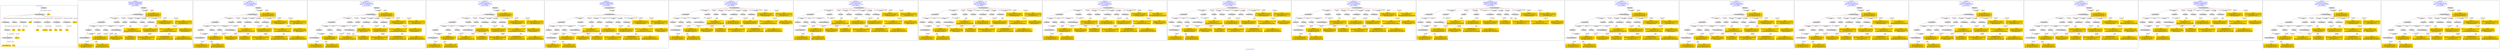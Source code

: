 digraph n0 {
fontcolor="blue"
remincross="true"
label="s10-s-18-artworks.json"
subgraph cluster_0 {
label="1-correct model"
n2[style="filled",color="white",fillcolor="lightgray",label="E12_Production1"];
n3[style="filled",color="white",fillcolor="lightgray",label="E21_Person1"];
n4[shape="plaintext",style="filled",fillcolor="gold",label="values"];
n5[style="filled",color="white",fillcolor="lightgray",label="E82_Actor_Appellation1"];
n6[shape="plaintext",style="filled",fillcolor="gold",label="auther_uri"];
n7[style="filled",color="white",fillcolor="lightgray",label="E22_Man-Made_Object1"];
n8[style="filled",color="white",fillcolor="lightgray",label="E35_Title1"];
n9[style="filled",color="white",fillcolor="lightgray",label="E8_Acquisition1"];
n10[shape="plaintext",style="filled",fillcolor="gold",label="values"];
n11[style="filled",color="white",fillcolor="lightgray",label="E54_Dimension1"];
n12[style="filled",color="white",fillcolor="lightgray",label="E57_Material1"];
n13[style="filled",color="white",fillcolor="lightgray",label="E78_Collection1"];
n14[style="filled",color="white",fillcolor="lightgray",label="E34_Inscription1"];
n15[shape="plaintext",style="filled",fillcolor="gold",label="object_uri"];
n16[shape="plaintext",style="filled",fillcolor="gold",label="values"];
n17[shape="plaintext",style="filled",fillcolor="gold",label="values"];
n18[style="filled",color="white",fillcolor="lightgray",label="E38_Image1"];
n19[shape="plaintext",style="filled",fillcolor="gold",label="values"];
n20[shape="plaintext",style="filled",fillcolor="gold",label="values"];
n21[shape="plaintext",style="filled",fillcolor="gold",label="material_uri"];
n22[shape="plaintext",style="filled",fillcolor="gold",label="values"];
n23[shape="plaintext",style="filled",fillcolor="gold",label="values"];
n24[shape="plaintext",style="filled",fillcolor="gold",label="values"];
n25[shape="plaintext",style="filled",fillcolor="gold",label="author_appellation_uri"];
n26[shape="plaintext",style="filled",fillcolor="gold",label="values"];
n27[shape="plaintext",style="filled",fillcolor="gold",label="values"];
}
subgraph cluster_1 {
label="candidate 0\nlink coherence:0.8148148148148148\nnode coherence:0.8076923076923077\nconfidence:0.3478299481240204\nmapping score:0.4296185297165538\ncost:125.99881\n-precision:0.48-recall:0.52"
n29[style="filled",color="white",fillcolor="lightgray",label="E12_Production1"];
n30[style="filled",color="white",fillcolor="lightgray",label="E21_Person1"];
n31[style="filled",color="white",fillcolor="lightgray",label="E39_Actor1"];
n32[style="filled",color="white",fillcolor="lightgray",label="E55_Type1"];
n33[style="filled",color="white",fillcolor="lightgray",label="E82_Actor_Appellation1"];
n34[style="filled",color="white",fillcolor="lightgray",label="E21_Person2"];
n35[style="filled",color="white",fillcolor="lightgray",label="E82_Actor_Appellation2"];
n36[style="filled",color="white",fillcolor="lightgray",label="E22_Man-Made_Object1"];
n37[style="filled",color="white",fillcolor="lightgray",label="E35_Title1"];
n38[style="filled",color="white",fillcolor="lightgray",label="E54_Dimension1"];
n39[style="filled",color="white",fillcolor="lightgray",label="E55_Type2"];
n40[style="filled",color="white",fillcolor="lightgray",label="E8_Acquisition1"];
n41[style="filled",color="white",fillcolor="lightgray",label="E38_Image1"];
n42[shape="plaintext",style="filled",fillcolor="gold",label="values\n[E38_Image,classLink,0.478]\n[E22_Man-Made_Object,classLink,0.375]\n[E21_Person,classLink,0.074]\n[E82_Actor_Appellation,classLink,0.072]"];
n43[shape="plaintext",style="filled",fillcolor="gold",label="author_appellation_uri\n[E82_Actor_Appellation,classLink,0.599]\n[E21_Person,classLink,0.4]\n[E33_Linguistic_Object,P3_has_note,0.001]\n[E73_Information_Object,P3_has_note,0.001]"];
n44[shape="plaintext",style="filled",fillcolor="gold",label="material_uri\n[E55_Type,classLink,0.321]\n[E74_Group,classLink,0.237]\n[E55_Type,label,0.232]\n[E57_Material,classLink,0.21]"];
n45[shape="plaintext",style="filled",fillcolor="gold",label="auther_uri\n[E39_Actor,classLink,0.378]\n[E82_Actor_Appellation,classLink,0.286]\n[E21_Person,classLink,0.216]\n[E30_Right,P3_has_note,0.12]"];
n46[shape="plaintext",style="filled",fillcolor="gold",label="values\n[E22_Man-Made_Object,P3_has_note,0.325]\n[E73_Information_Object,P3_has_note,0.275]\n[E55_Type,label,0.213]\n[E33_Linguistic_Object,P3_has_note,0.187]"];
n47[shape="plaintext",style="filled",fillcolor="gold",label="object_uri\n[E22_Man-Made_Object,classLink,0.855]\n[E30_Right,P3_has_note,0.049]\n[E22_Man-Made_Object,P3_has_note,0.048]\n[E35_Title,label,0.048]"];
n48[shape="plaintext",style="filled",fillcolor="gold",label="values\n[E39_Actor,P3_has_note,0.45]\n[E30_Right,P3_has_note,0.245]\n[E8_Acquisition,P3_has_note,0.205]\n[E35_Title,label,0.1]"];
n49[shape="plaintext",style="filled",fillcolor="gold",label="values\n[E39_Actor,P3_has_note,0.53]\n[E8_Acquisition,P3_has_note,0.16]\n[E48_Place_Name,label,0.159]\n[E35_Title,label,0.151]"];
n50[shape="plaintext",style="filled",fillcolor="gold",label="values\n[E39_Actor,P3_has_note,0.771]\n[E82_Actor_Appellation,label,0.206]\n[E22_Man-Made_Object,P3_has_note,0.013]\n[E73_Information_Object,P3_has_note,0.011]"];
n51[shape="plaintext",style="filled",fillcolor="gold",label="values\n[E22_Man-Made_Object,P3_has_note,0.3]\n[E73_Information_Object,P3_has_note,0.264]\n[E35_Title,label,0.223]\n[E33_Linguistic_Object,P3_has_note,0.213]"];
n52[shape="plaintext",style="filled",fillcolor="gold",label="values\n[E54_Dimension,P3_has_note,0.612]\n[E22_Man-Made_Object,classLink,0.135]\n[E30_Right,P3_has_note,0.133]\n[E8_Acquisition,P3_has_note,0.121]"];
n53[shape="plaintext",style="filled",fillcolor="gold",label="values\n[E29_Design_or_Procedure,P3_has_note,0.384]\n[E55_Type,label,0.32]\n[E12_Production,P3_has_note,0.259]\n[E22_Man-Made_Object,P3_has_note,0.038]"];
n54[shape="plaintext",style="filled",fillcolor="gold",label="values\n[E39_Actor,P3_has_note,0.33]\n[E35_Title,label,0.272]\n[E22_Man-Made_Object,P3_has_note,0.223]\n[E73_Information_Object,P3_has_note,0.175]"];
n55[shape="plaintext",style="filled",fillcolor="gold",label="values\n[E38_Image,classLink,0.474]\n[E22_Man-Made_Object,classLink,0.383]\n[E21_Person,classLink,0.073]\n[E82_Actor_Appellation,classLink,0.07]"];
n56[shape="plaintext",style="filled",fillcolor="gold",label="values\n[E39_Actor,P3_has_note,0.598]\n[E78_Collection,label,0.225]\n[E8_Acquisition,P3_has_note,0.104]\n[E82_Actor_Appellation,label,0.073]"];
}
subgraph cluster_2 {
label="candidate 1\nlink coherence:0.7777777777777778\nnode coherence:0.84\nconfidence:0.3621761232969736\nmapping score:0.4562809299878801\ncost:125.99881\n-precision:0.52-recall:0.56"
n58[style="filled",color="white",fillcolor="lightgray",label="E12_Production1"];
n59[style="filled",color="white",fillcolor="lightgray",label="E21_Person1"];
n60[style="filled",color="white",fillcolor="lightgray",label="E39_Actor1"];
n61[style="filled",color="white",fillcolor="lightgray",label="E55_Type1"];
n62[style="filled",color="white",fillcolor="lightgray",label="E82_Actor_Appellation1"];
n63[style="filled",color="white",fillcolor="lightgray",label="E21_Person2"];
n64[style="filled",color="white",fillcolor="lightgray",label="E82_Actor_Appellation2"];
n65[style="filled",color="white",fillcolor="lightgray",label="E22_Man-Made_Object1"];
n66[style="filled",color="white",fillcolor="lightgray",label="E35_Title1"];
n67[style="filled",color="white",fillcolor="lightgray",label="E54_Dimension1"];
n68[style="filled",color="white",fillcolor="lightgray",label="E55_Type2"];
n69[style="filled",color="white",fillcolor="lightgray",label="E8_Acquisition1"];
n70[style="filled",color="white",fillcolor="lightgray",label="E38_Image1"];
n71[shape="plaintext",style="filled",fillcolor="gold",label="values\n[E38_Image,classLink,0.478]\n[E22_Man-Made_Object,classLink,0.375]\n[E21_Person,classLink,0.074]\n[E82_Actor_Appellation,classLink,0.072]"];
n72[shape="plaintext",style="filled",fillcolor="gold",label="author_appellation_uri\n[E82_Actor_Appellation,classLink,0.599]\n[E21_Person,classLink,0.4]\n[E33_Linguistic_Object,P3_has_note,0.001]\n[E73_Information_Object,P3_has_note,0.001]"];
n73[shape="plaintext",style="filled",fillcolor="gold",label="material_uri\n[E55_Type,classLink,0.321]\n[E74_Group,classLink,0.237]\n[E55_Type,label,0.232]\n[E57_Material,classLink,0.21]"];
n74[shape="plaintext",style="filled",fillcolor="gold",label="auther_uri\n[E39_Actor,classLink,0.378]\n[E82_Actor_Appellation,classLink,0.286]\n[E21_Person,classLink,0.216]\n[E30_Right,P3_has_note,0.12]"];
n75[shape="plaintext",style="filled",fillcolor="gold",label="values\n[E38_Image,classLink,0.474]\n[E22_Man-Made_Object,classLink,0.383]\n[E21_Person,classLink,0.073]\n[E82_Actor_Appellation,classLink,0.07]"];
n76[shape="plaintext",style="filled",fillcolor="gold",label="values\n[E22_Man-Made_Object,P3_has_note,0.325]\n[E73_Information_Object,P3_has_note,0.275]\n[E55_Type,label,0.213]\n[E33_Linguistic_Object,P3_has_note,0.187]"];
n77[shape="plaintext",style="filled",fillcolor="gold",label="object_uri\n[E22_Man-Made_Object,classLink,0.855]\n[E30_Right,P3_has_note,0.049]\n[E22_Man-Made_Object,P3_has_note,0.048]\n[E35_Title,label,0.048]"];
n78[shape="plaintext",style="filled",fillcolor="gold",label="values\n[E39_Actor,P3_has_note,0.45]\n[E30_Right,P3_has_note,0.245]\n[E8_Acquisition,P3_has_note,0.205]\n[E35_Title,label,0.1]"];
n79[shape="plaintext",style="filled",fillcolor="gold",label="values\n[E39_Actor,P3_has_note,0.53]\n[E8_Acquisition,P3_has_note,0.16]\n[E48_Place_Name,label,0.159]\n[E35_Title,label,0.151]"];
n80[shape="plaintext",style="filled",fillcolor="gold",label="values\n[E39_Actor,P3_has_note,0.771]\n[E82_Actor_Appellation,label,0.206]\n[E22_Man-Made_Object,P3_has_note,0.013]\n[E73_Information_Object,P3_has_note,0.011]"];
n81[shape="plaintext",style="filled",fillcolor="gold",label="values\n[E22_Man-Made_Object,P3_has_note,0.3]\n[E73_Information_Object,P3_has_note,0.264]\n[E35_Title,label,0.223]\n[E33_Linguistic_Object,P3_has_note,0.213]"];
n82[shape="plaintext",style="filled",fillcolor="gold",label="values\n[E54_Dimension,P3_has_note,0.612]\n[E22_Man-Made_Object,classLink,0.135]\n[E30_Right,P3_has_note,0.133]\n[E8_Acquisition,P3_has_note,0.121]"];
n83[shape="plaintext",style="filled",fillcolor="gold",label="values\n[E29_Design_or_Procedure,P3_has_note,0.384]\n[E55_Type,label,0.32]\n[E12_Production,P3_has_note,0.259]\n[E22_Man-Made_Object,P3_has_note,0.038]"];
n84[shape="plaintext",style="filled",fillcolor="gold",label="values\n[E39_Actor,P3_has_note,0.33]\n[E35_Title,label,0.272]\n[E22_Man-Made_Object,P3_has_note,0.223]\n[E73_Information_Object,P3_has_note,0.175]"];
n85[shape="plaintext",style="filled",fillcolor="gold",label="values\n[E39_Actor,P3_has_note,0.598]\n[E78_Collection,label,0.225]\n[E8_Acquisition,P3_has_note,0.104]\n[E82_Actor_Appellation,label,0.073]"];
}
subgraph cluster_3 {
label="candidate 10\nlink coherence:0.7777777777777778\nnode coherence:0.84\nconfidence:0.33433661166439393\nmapping score:0.4470010927770202\ncost:125.99881\n-precision:0.44-recall:0.48"
n87[style="filled",color="white",fillcolor="lightgray",label="E12_Production1"];
n88[style="filled",color="white",fillcolor="lightgray",label="E21_Person1"];
n89[style="filled",color="white",fillcolor="lightgray",label="E39_Actor1"];
n90[style="filled",color="white",fillcolor="lightgray",label="E55_Type1"];
n91[style="filled",color="white",fillcolor="lightgray",label="E82_Actor_Appellation1"];
n92[style="filled",color="white",fillcolor="lightgray",label="E21_Person2"];
n93[style="filled",color="white",fillcolor="lightgray",label="E82_Actor_Appellation2"];
n94[style="filled",color="white",fillcolor="lightgray",label="E22_Man-Made_Object1"];
n95[style="filled",color="white",fillcolor="lightgray",label="E35_Title1"];
n96[style="filled",color="white",fillcolor="lightgray",label="E54_Dimension1"];
n97[style="filled",color="white",fillcolor="lightgray",label="E55_Type2"];
n98[style="filled",color="white",fillcolor="lightgray",label="E8_Acquisition1"];
n99[style="filled",color="white",fillcolor="lightgray",label="E38_Image1"];
n100[shape="plaintext",style="filled",fillcolor="gold",label="values\n[E38_Image,classLink,0.478]\n[E22_Man-Made_Object,classLink,0.375]\n[E21_Person,classLink,0.074]\n[E82_Actor_Appellation,classLink,0.072]"];
n101[shape="plaintext",style="filled",fillcolor="gold",label="author_appellation_uri\n[E82_Actor_Appellation,classLink,0.599]\n[E21_Person,classLink,0.4]\n[E33_Linguistic_Object,P3_has_note,0.001]\n[E73_Information_Object,P3_has_note,0.001]"];
n102[shape="plaintext",style="filled",fillcolor="gold",label="material_uri\n[E55_Type,classLink,0.321]\n[E74_Group,classLink,0.237]\n[E55_Type,label,0.232]\n[E57_Material,classLink,0.21]"];
n103[shape="plaintext",style="filled",fillcolor="gold",label="auther_uri\n[E39_Actor,classLink,0.378]\n[E82_Actor_Appellation,classLink,0.286]\n[E21_Person,classLink,0.216]\n[E30_Right,P3_has_note,0.12]"];
n104[shape="plaintext",style="filled",fillcolor="gold",label="values\n[E38_Image,classLink,0.474]\n[E22_Man-Made_Object,classLink,0.383]\n[E21_Person,classLink,0.073]\n[E82_Actor_Appellation,classLink,0.07]"];
n105[shape="plaintext",style="filled",fillcolor="gold",label="values\n[E22_Man-Made_Object,P3_has_note,0.325]\n[E73_Information_Object,P3_has_note,0.275]\n[E55_Type,label,0.213]\n[E33_Linguistic_Object,P3_has_note,0.187]"];
n106[shape="plaintext",style="filled",fillcolor="gold",label="object_uri\n[E22_Man-Made_Object,classLink,0.855]\n[E30_Right,P3_has_note,0.049]\n[E22_Man-Made_Object,P3_has_note,0.048]\n[E35_Title,label,0.048]"];
n107[shape="plaintext",style="filled",fillcolor="gold",label="values\n[E39_Actor,P3_has_note,0.53]\n[E8_Acquisition,P3_has_note,0.16]\n[E48_Place_Name,label,0.159]\n[E35_Title,label,0.151]"];
n108[shape="plaintext",style="filled",fillcolor="gold",label="values\n[E39_Actor,P3_has_note,0.33]\n[E35_Title,label,0.272]\n[E22_Man-Made_Object,P3_has_note,0.223]\n[E73_Information_Object,P3_has_note,0.175]"];
n109[shape="plaintext",style="filled",fillcolor="gold",label="values\n[E39_Actor,P3_has_note,0.771]\n[E82_Actor_Appellation,label,0.206]\n[E22_Man-Made_Object,P3_has_note,0.013]\n[E73_Information_Object,P3_has_note,0.011]"];
n110[shape="plaintext",style="filled",fillcolor="gold",label="values\n[E22_Man-Made_Object,P3_has_note,0.3]\n[E73_Information_Object,P3_has_note,0.264]\n[E35_Title,label,0.223]\n[E33_Linguistic_Object,P3_has_note,0.213]"];
n111[shape="plaintext",style="filled",fillcolor="gold",label="values\n[E54_Dimension,P3_has_note,0.612]\n[E22_Man-Made_Object,classLink,0.135]\n[E30_Right,P3_has_note,0.133]\n[E8_Acquisition,P3_has_note,0.121]"];
n112[shape="plaintext",style="filled",fillcolor="gold",label="values\n[E29_Design_or_Procedure,P3_has_note,0.384]\n[E55_Type,label,0.32]\n[E12_Production,P3_has_note,0.259]\n[E22_Man-Made_Object,P3_has_note,0.038]"];
n113[shape="plaintext",style="filled",fillcolor="gold",label="values\n[E39_Actor,P3_has_note,0.45]\n[E30_Right,P3_has_note,0.245]\n[E8_Acquisition,P3_has_note,0.205]\n[E35_Title,label,0.1]"];
n114[shape="plaintext",style="filled",fillcolor="gold",label="values\n[E39_Actor,P3_has_note,0.598]\n[E78_Collection,label,0.225]\n[E8_Acquisition,P3_has_note,0.104]\n[E82_Actor_Appellation,label,0.073]"];
}
subgraph cluster_4 {
label="candidate 11\nlink coherence:0.7777777777777778\nnode coherence:0.84\nconfidence:0.33415806483215754\nmapping score:0.44694157716627475\ncost:125.99881\n-precision:0.41-recall:0.44"
n116[style="filled",color="white",fillcolor="lightgray",label="E12_Production1"];
n117[style="filled",color="white",fillcolor="lightgray",label="E21_Person1"];
n118[style="filled",color="white",fillcolor="lightgray",label="E39_Actor1"];
n119[style="filled",color="white",fillcolor="lightgray",label="E55_Type1"];
n120[style="filled",color="white",fillcolor="lightgray",label="E82_Actor_Appellation1"];
n121[style="filled",color="white",fillcolor="lightgray",label="E21_Person2"];
n122[style="filled",color="white",fillcolor="lightgray",label="E82_Actor_Appellation2"];
n123[style="filled",color="white",fillcolor="lightgray",label="E22_Man-Made_Object1"];
n124[style="filled",color="white",fillcolor="lightgray",label="E35_Title1"];
n125[style="filled",color="white",fillcolor="lightgray",label="E54_Dimension1"];
n126[style="filled",color="white",fillcolor="lightgray",label="E55_Type2"];
n127[style="filled",color="white",fillcolor="lightgray",label="E8_Acquisition1"];
n128[style="filled",color="white",fillcolor="lightgray",label="E38_Image1"];
n129[shape="plaintext",style="filled",fillcolor="gold",label="values\n[E38_Image,classLink,0.474]\n[E22_Man-Made_Object,classLink,0.383]\n[E21_Person,classLink,0.073]\n[E82_Actor_Appellation,classLink,0.07]"];
n130[shape="plaintext",style="filled",fillcolor="gold",label="author_appellation_uri\n[E82_Actor_Appellation,classLink,0.599]\n[E21_Person,classLink,0.4]\n[E33_Linguistic_Object,P3_has_note,0.001]\n[E73_Information_Object,P3_has_note,0.001]"];
n131[shape="plaintext",style="filled",fillcolor="gold",label="material_uri\n[E55_Type,classLink,0.321]\n[E74_Group,classLink,0.237]\n[E55_Type,label,0.232]\n[E57_Material,classLink,0.21]"];
n132[shape="plaintext",style="filled",fillcolor="gold",label="auther_uri\n[E39_Actor,classLink,0.378]\n[E82_Actor_Appellation,classLink,0.286]\n[E21_Person,classLink,0.216]\n[E30_Right,P3_has_note,0.12]"];
n133[shape="plaintext",style="filled",fillcolor="gold",label="values\n[E38_Image,classLink,0.478]\n[E22_Man-Made_Object,classLink,0.375]\n[E21_Person,classLink,0.074]\n[E82_Actor_Appellation,classLink,0.072]"];
n134[shape="plaintext",style="filled",fillcolor="gold",label="values\n[E22_Man-Made_Object,P3_has_note,0.325]\n[E73_Information_Object,P3_has_note,0.275]\n[E55_Type,label,0.213]\n[E33_Linguistic_Object,P3_has_note,0.187]"];
n135[shape="plaintext",style="filled",fillcolor="gold",label="object_uri\n[E22_Man-Made_Object,classLink,0.855]\n[E30_Right,P3_has_note,0.049]\n[E22_Man-Made_Object,P3_has_note,0.048]\n[E35_Title,label,0.048]"];
n136[shape="plaintext",style="filled",fillcolor="gold",label="values\n[E39_Actor,P3_has_note,0.53]\n[E8_Acquisition,P3_has_note,0.16]\n[E48_Place_Name,label,0.159]\n[E35_Title,label,0.151]"];
n137[shape="plaintext",style="filled",fillcolor="gold",label="values\n[E39_Actor,P3_has_note,0.33]\n[E35_Title,label,0.272]\n[E22_Man-Made_Object,P3_has_note,0.223]\n[E73_Information_Object,P3_has_note,0.175]"];
n138[shape="plaintext",style="filled",fillcolor="gold",label="values\n[E39_Actor,P3_has_note,0.771]\n[E82_Actor_Appellation,label,0.206]\n[E22_Man-Made_Object,P3_has_note,0.013]\n[E73_Information_Object,P3_has_note,0.011]"];
n139[shape="plaintext",style="filled",fillcolor="gold",label="values\n[E22_Man-Made_Object,P3_has_note,0.3]\n[E73_Information_Object,P3_has_note,0.264]\n[E35_Title,label,0.223]\n[E33_Linguistic_Object,P3_has_note,0.213]"];
n140[shape="plaintext",style="filled",fillcolor="gold",label="values\n[E54_Dimension,P3_has_note,0.612]\n[E22_Man-Made_Object,classLink,0.135]\n[E30_Right,P3_has_note,0.133]\n[E8_Acquisition,P3_has_note,0.121]"];
n141[shape="plaintext",style="filled",fillcolor="gold",label="values\n[E29_Design_or_Procedure,P3_has_note,0.384]\n[E55_Type,label,0.32]\n[E12_Production,P3_has_note,0.259]\n[E22_Man-Made_Object,P3_has_note,0.038]"];
n142[shape="plaintext",style="filled",fillcolor="gold",label="values\n[E39_Actor,P3_has_note,0.45]\n[E30_Right,P3_has_note,0.245]\n[E8_Acquisition,P3_has_note,0.205]\n[E35_Title,label,0.1]"];
n143[shape="plaintext",style="filled",fillcolor="gold",label="values\n[E39_Actor,P3_has_note,0.598]\n[E78_Collection,label,0.225]\n[E8_Acquisition,P3_has_note,0.104]\n[E82_Actor_Appellation,label,0.073]"];
}
subgraph cluster_5 {
label="candidate 12\nlink coherence:0.75\nnode coherence:0.8076923076923077\nconfidence:0.3478299481240204\nmapping score:0.4296185297165538\ncost:126.9989\n-precision:0.43-recall:0.48"
n145[style="filled",color="white",fillcolor="lightgray",label="E12_Production1"];
n146[style="filled",color="white",fillcolor="lightgray",label="E21_Person1"];
n147[style="filled",color="white",fillcolor="lightgray",label="E39_Actor1"];
n148[style="filled",color="white",fillcolor="lightgray",label="E55_Type1"];
n149[style="filled",color="white",fillcolor="lightgray",label="E82_Actor_Appellation1"];
n150[style="filled",color="white",fillcolor="lightgray",label="E21_Person2"];
n151[style="filled",color="white",fillcolor="lightgray",label="E82_Actor_Appellation2"];
n152[style="filled",color="white",fillcolor="lightgray",label="E22_Man-Made_Object1"];
n153[style="filled",color="white",fillcolor="lightgray",label="E35_Title1"];
n154[style="filled",color="white",fillcolor="lightgray",label="E38_Image1"];
n155[style="filled",color="white",fillcolor="lightgray",label="E54_Dimension1"];
n156[style="filled",color="white",fillcolor="lightgray",label="E55_Type2"];
n157[style="filled",color="white",fillcolor="lightgray",label="E8_Acquisition1"];
n158[style="filled",color="white",fillcolor="lightgray",label="E33_Linguistic_Object2"];
n159[shape="plaintext",style="filled",fillcolor="gold",label="values\n[E38_Image,classLink,0.478]\n[E22_Man-Made_Object,classLink,0.375]\n[E21_Person,classLink,0.074]\n[E82_Actor_Appellation,classLink,0.072]"];
n160[shape="plaintext",style="filled",fillcolor="gold",label="author_appellation_uri\n[E82_Actor_Appellation,classLink,0.599]\n[E21_Person,classLink,0.4]\n[E33_Linguistic_Object,P3_has_note,0.001]\n[E73_Information_Object,P3_has_note,0.001]"];
n161[shape="plaintext",style="filled",fillcolor="gold",label="material_uri\n[E55_Type,classLink,0.321]\n[E74_Group,classLink,0.237]\n[E55_Type,label,0.232]\n[E57_Material,classLink,0.21]"];
n162[shape="plaintext",style="filled",fillcolor="gold",label="auther_uri\n[E39_Actor,classLink,0.378]\n[E82_Actor_Appellation,classLink,0.286]\n[E21_Person,classLink,0.216]\n[E30_Right,P3_has_note,0.12]"];
n163[shape="plaintext",style="filled",fillcolor="gold",label="values\n[E22_Man-Made_Object,P3_has_note,0.325]\n[E73_Information_Object,P3_has_note,0.275]\n[E55_Type,label,0.213]\n[E33_Linguistic_Object,P3_has_note,0.187]"];
n164[shape="plaintext",style="filled",fillcolor="gold",label="object_uri\n[E22_Man-Made_Object,classLink,0.855]\n[E30_Right,P3_has_note,0.049]\n[E22_Man-Made_Object,P3_has_note,0.048]\n[E35_Title,label,0.048]"];
n165[shape="plaintext",style="filled",fillcolor="gold",label="values\n[E39_Actor,P3_has_note,0.45]\n[E30_Right,P3_has_note,0.245]\n[E8_Acquisition,P3_has_note,0.205]\n[E35_Title,label,0.1]"];
n166[shape="plaintext",style="filled",fillcolor="gold",label="values\n[E39_Actor,P3_has_note,0.53]\n[E8_Acquisition,P3_has_note,0.16]\n[E48_Place_Name,label,0.159]\n[E35_Title,label,0.151]"];
n167[shape="plaintext",style="filled",fillcolor="gold",label="values\n[E39_Actor,P3_has_note,0.771]\n[E82_Actor_Appellation,label,0.206]\n[E22_Man-Made_Object,P3_has_note,0.013]\n[E73_Information_Object,P3_has_note,0.011]"];
n168[shape="plaintext",style="filled",fillcolor="gold",label="values\n[E22_Man-Made_Object,P3_has_note,0.3]\n[E73_Information_Object,P3_has_note,0.264]\n[E35_Title,label,0.223]\n[E33_Linguistic_Object,P3_has_note,0.213]"];
n169[shape="plaintext",style="filled",fillcolor="gold",label="values\n[E54_Dimension,P3_has_note,0.612]\n[E22_Man-Made_Object,classLink,0.135]\n[E30_Right,P3_has_note,0.133]\n[E8_Acquisition,P3_has_note,0.121]"];
n170[shape="plaintext",style="filled",fillcolor="gold",label="values\n[E29_Design_or_Procedure,P3_has_note,0.384]\n[E55_Type,label,0.32]\n[E12_Production,P3_has_note,0.259]\n[E22_Man-Made_Object,P3_has_note,0.038]"];
n171[shape="plaintext",style="filled",fillcolor="gold",label="values\n[E39_Actor,P3_has_note,0.33]\n[E35_Title,label,0.272]\n[E22_Man-Made_Object,P3_has_note,0.223]\n[E73_Information_Object,P3_has_note,0.175]"];
n172[shape="plaintext",style="filled",fillcolor="gold",label="values\n[E38_Image,classLink,0.474]\n[E22_Man-Made_Object,classLink,0.383]\n[E21_Person,classLink,0.073]\n[E82_Actor_Appellation,classLink,0.07]"];
n173[shape="plaintext",style="filled",fillcolor="gold",label="values\n[E39_Actor,P3_has_note,0.598]\n[E78_Collection,label,0.225]\n[E8_Acquisition,P3_has_note,0.104]\n[E82_Actor_Appellation,label,0.073]"];
}
subgraph cluster_6 {
label="candidate 13\nlink coherence:0.7407407407407407\nnode coherence:0.84\nconfidence:0.3621761232969736\nmapping score:0.4562809299878801\ncost:125.99893\n-precision:0.48-recall:0.52"
n175[style="filled",color="white",fillcolor="lightgray",label="E12_Production1"];
n176[style="filled",color="white",fillcolor="lightgray",label="E21_Person1"];
n177[style="filled",color="white",fillcolor="lightgray",label="E39_Actor1"];
n178[style="filled",color="white",fillcolor="lightgray",label="E55_Type1"];
n179[style="filled",color="white",fillcolor="lightgray",label="E82_Actor_Appellation1"];
n180[style="filled",color="white",fillcolor="lightgray",label="E21_Person2"];
n181[style="filled",color="white",fillcolor="lightgray",label="E82_Actor_Appellation2"];
n182[style="filled",color="white",fillcolor="lightgray",label="E22_Man-Made_Object1"];
n183[style="filled",color="white",fillcolor="lightgray",label="E35_Title1"];
n184[style="filled",color="white",fillcolor="lightgray",label="E38_Image1"];
n185[style="filled",color="white",fillcolor="lightgray",label="E54_Dimension1"];
n186[style="filled",color="white",fillcolor="lightgray",label="E55_Type2"];
n187[style="filled",color="white",fillcolor="lightgray",label="E8_Acquisition1"];
n188[shape="plaintext",style="filled",fillcolor="gold",label="values\n[E38_Image,classLink,0.478]\n[E22_Man-Made_Object,classLink,0.375]\n[E21_Person,classLink,0.074]\n[E82_Actor_Appellation,classLink,0.072]"];
n189[shape="plaintext",style="filled",fillcolor="gold",label="author_appellation_uri\n[E82_Actor_Appellation,classLink,0.599]\n[E21_Person,classLink,0.4]\n[E33_Linguistic_Object,P3_has_note,0.001]\n[E73_Information_Object,P3_has_note,0.001]"];
n190[shape="plaintext",style="filled",fillcolor="gold",label="material_uri\n[E55_Type,classLink,0.321]\n[E74_Group,classLink,0.237]\n[E55_Type,label,0.232]\n[E57_Material,classLink,0.21]"];
n191[shape="plaintext",style="filled",fillcolor="gold",label="auther_uri\n[E39_Actor,classLink,0.378]\n[E82_Actor_Appellation,classLink,0.286]\n[E21_Person,classLink,0.216]\n[E30_Right,P3_has_note,0.12]"];
n192[shape="plaintext",style="filled",fillcolor="gold",label="values\n[E38_Image,classLink,0.474]\n[E22_Man-Made_Object,classLink,0.383]\n[E21_Person,classLink,0.073]\n[E82_Actor_Appellation,classLink,0.07]"];
n193[shape="plaintext",style="filled",fillcolor="gold",label="values\n[E22_Man-Made_Object,P3_has_note,0.325]\n[E73_Information_Object,P3_has_note,0.275]\n[E55_Type,label,0.213]\n[E33_Linguistic_Object,P3_has_note,0.187]"];
n194[shape="plaintext",style="filled",fillcolor="gold",label="object_uri\n[E22_Man-Made_Object,classLink,0.855]\n[E30_Right,P3_has_note,0.049]\n[E22_Man-Made_Object,P3_has_note,0.048]\n[E35_Title,label,0.048]"];
n195[shape="plaintext",style="filled",fillcolor="gold",label="values\n[E39_Actor,P3_has_note,0.45]\n[E30_Right,P3_has_note,0.245]\n[E8_Acquisition,P3_has_note,0.205]\n[E35_Title,label,0.1]"];
n196[shape="plaintext",style="filled",fillcolor="gold",label="values\n[E39_Actor,P3_has_note,0.53]\n[E8_Acquisition,P3_has_note,0.16]\n[E48_Place_Name,label,0.159]\n[E35_Title,label,0.151]"];
n197[shape="plaintext",style="filled",fillcolor="gold",label="values\n[E39_Actor,P3_has_note,0.771]\n[E82_Actor_Appellation,label,0.206]\n[E22_Man-Made_Object,P3_has_note,0.013]\n[E73_Information_Object,P3_has_note,0.011]"];
n198[shape="plaintext",style="filled",fillcolor="gold",label="values\n[E22_Man-Made_Object,P3_has_note,0.3]\n[E73_Information_Object,P3_has_note,0.264]\n[E35_Title,label,0.223]\n[E33_Linguistic_Object,P3_has_note,0.213]"];
n199[shape="plaintext",style="filled",fillcolor="gold",label="values\n[E54_Dimension,P3_has_note,0.612]\n[E22_Man-Made_Object,classLink,0.135]\n[E30_Right,P3_has_note,0.133]\n[E8_Acquisition,P3_has_note,0.121]"];
n200[shape="plaintext",style="filled",fillcolor="gold",label="values\n[E29_Design_or_Procedure,P3_has_note,0.384]\n[E55_Type,label,0.32]\n[E12_Production,P3_has_note,0.259]\n[E22_Man-Made_Object,P3_has_note,0.038]"];
n201[shape="plaintext",style="filled",fillcolor="gold",label="values\n[E39_Actor,P3_has_note,0.33]\n[E35_Title,label,0.272]\n[E22_Man-Made_Object,P3_has_note,0.223]\n[E73_Information_Object,P3_has_note,0.175]"];
n202[shape="plaintext",style="filled",fillcolor="gold",label="values\n[E39_Actor,P3_has_note,0.598]\n[E78_Collection,label,0.225]\n[E8_Acquisition,P3_has_note,0.104]\n[E82_Actor_Appellation,label,0.073]"];
}
subgraph cluster_7 {
label="candidate 14\nlink coherence:0.7407407407407407\nnode coherence:0.84\nconfidence:0.3619975764647372\nmapping score:0.45622141437713465\ncost:125.99893\n-precision:0.44-recall:0.48"
n204[style="filled",color="white",fillcolor="lightgray",label="E12_Production1"];
n205[style="filled",color="white",fillcolor="lightgray",label="E21_Person1"];
n206[style="filled",color="white",fillcolor="lightgray",label="E39_Actor1"];
n207[style="filled",color="white",fillcolor="lightgray",label="E55_Type1"];
n208[style="filled",color="white",fillcolor="lightgray",label="E82_Actor_Appellation1"];
n209[style="filled",color="white",fillcolor="lightgray",label="E21_Person2"];
n210[style="filled",color="white",fillcolor="lightgray",label="E82_Actor_Appellation2"];
n211[style="filled",color="white",fillcolor="lightgray",label="E22_Man-Made_Object1"];
n212[style="filled",color="white",fillcolor="lightgray",label="E35_Title1"];
n213[style="filled",color="white",fillcolor="lightgray",label="E38_Image1"];
n214[style="filled",color="white",fillcolor="lightgray",label="E54_Dimension1"];
n215[style="filled",color="white",fillcolor="lightgray",label="E55_Type2"];
n216[style="filled",color="white",fillcolor="lightgray",label="E8_Acquisition1"];
n217[shape="plaintext",style="filled",fillcolor="gold",label="values\n[E38_Image,classLink,0.474]\n[E22_Man-Made_Object,classLink,0.383]\n[E21_Person,classLink,0.073]\n[E82_Actor_Appellation,classLink,0.07]"];
n218[shape="plaintext",style="filled",fillcolor="gold",label="author_appellation_uri\n[E82_Actor_Appellation,classLink,0.599]\n[E21_Person,classLink,0.4]\n[E33_Linguistic_Object,P3_has_note,0.001]\n[E73_Information_Object,P3_has_note,0.001]"];
n219[shape="plaintext",style="filled",fillcolor="gold",label="material_uri\n[E55_Type,classLink,0.321]\n[E74_Group,classLink,0.237]\n[E55_Type,label,0.232]\n[E57_Material,classLink,0.21]"];
n220[shape="plaintext",style="filled",fillcolor="gold",label="auther_uri\n[E39_Actor,classLink,0.378]\n[E82_Actor_Appellation,classLink,0.286]\n[E21_Person,classLink,0.216]\n[E30_Right,P3_has_note,0.12]"];
n221[shape="plaintext",style="filled",fillcolor="gold",label="values\n[E38_Image,classLink,0.478]\n[E22_Man-Made_Object,classLink,0.375]\n[E21_Person,classLink,0.074]\n[E82_Actor_Appellation,classLink,0.072]"];
n222[shape="plaintext",style="filled",fillcolor="gold",label="values\n[E22_Man-Made_Object,P3_has_note,0.325]\n[E73_Information_Object,P3_has_note,0.275]\n[E55_Type,label,0.213]\n[E33_Linguistic_Object,P3_has_note,0.187]"];
n223[shape="plaintext",style="filled",fillcolor="gold",label="object_uri\n[E22_Man-Made_Object,classLink,0.855]\n[E30_Right,P3_has_note,0.049]\n[E22_Man-Made_Object,P3_has_note,0.048]\n[E35_Title,label,0.048]"];
n224[shape="plaintext",style="filled",fillcolor="gold",label="values\n[E39_Actor,P3_has_note,0.45]\n[E30_Right,P3_has_note,0.245]\n[E8_Acquisition,P3_has_note,0.205]\n[E35_Title,label,0.1]"];
n225[shape="plaintext",style="filled",fillcolor="gold",label="values\n[E39_Actor,P3_has_note,0.53]\n[E8_Acquisition,P3_has_note,0.16]\n[E48_Place_Name,label,0.159]\n[E35_Title,label,0.151]"];
n226[shape="plaintext",style="filled",fillcolor="gold",label="values\n[E39_Actor,P3_has_note,0.771]\n[E82_Actor_Appellation,label,0.206]\n[E22_Man-Made_Object,P3_has_note,0.013]\n[E73_Information_Object,P3_has_note,0.011]"];
n227[shape="plaintext",style="filled",fillcolor="gold",label="values\n[E22_Man-Made_Object,P3_has_note,0.3]\n[E73_Information_Object,P3_has_note,0.264]\n[E35_Title,label,0.223]\n[E33_Linguistic_Object,P3_has_note,0.213]"];
n228[shape="plaintext",style="filled",fillcolor="gold",label="values\n[E54_Dimension,P3_has_note,0.612]\n[E22_Man-Made_Object,classLink,0.135]\n[E30_Right,P3_has_note,0.133]\n[E8_Acquisition,P3_has_note,0.121]"];
n229[shape="plaintext",style="filled",fillcolor="gold",label="values\n[E29_Design_or_Procedure,P3_has_note,0.384]\n[E55_Type,label,0.32]\n[E12_Production,P3_has_note,0.259]\n[E22_Man-Made_Object,P3_has_note,0.038]"];
n230[shape="plaintext",style="filled",fillcolor="gold",label="values\n[E39_Actor,P3_has_note,0.33]\n[E35_Title,label,0.272]\n[E22_Man-Made_Object,P3_has_note,0.223]\n[E73_Information_Object,P3_has_note,0.175]"];
n231[shape="plaintext",style="filled",fillcolor="gold",label="values\n[E39_Actor,P3_has_note,0.598]\n[E78_Collection,label,0.225]\n[E8_Acquisition,P3_has_note,0.104]\n[E82_Actor_Appellation,label,0.073]"];
}
subgraph cluster_8 {
label="candidate 15\nlink coherence:0.7407407407407407\nnode coherence:0.84\nconfidence:0.35380651465336377\nmapping score:0.4534910604400102\ncost:125.99893\n-precision:0.44-recall:0.48"
n233[style="filled",color="white",fillcolor="lightgray",label="E12_Production1"];
n234[style="filled",color="white",fillcolor="lightgray",label="E21_Person1"];
n235[style="filled",color="white",fillcolor="lightgray",label="E39_Actor1"];
n236[style="filled",color="white",fillcolor="lightgray",label="E55_Type1"];
n237[style="filled",color="white",fillcolor="lightgray",label="E82_Actor_Appellation1"];
n238[style="filled",color="white",fillcolor="lightgray",label="E21_Person2"];
n239[style="filled",color="white",fillcolor="lightgray",label="E82_Actor_Appellation2"];
n240[style="filled",color="white",fillcolor="lightgray",label="E22_Man-Made_Object1"];
n241[style="filled",color="white",fillcolor="lightgray",label="E35_Title1"];
n242[style="filled",color="white",fillcolor="lightgray",label="E38_Image1"];
n243[style="filled",color="white",fillcolor="lightgray",label="E54_Dimension1"];
n244[style="filled",color="white",fillcolor="lightgray",label="E55_Type2"];
n245[style="filled",color="white",fillcolor="lightgray",label="E8_Acquisition1"];
n246[shape="plaintext",style="filled",fillcolor="gold",label="values\n[E38_Image,classLink,0.478]\n[E22_Man-Made_Object,classLink,0.375]\n[E21_Person,classLink,0.074]\n[E82_Actor_Appellation,classLink,0.072]"];
n247[shape="plaintext",style="filled",fillcolor="gold",label="author_appellation_uri\n[E82_Actor_Appellation,classLink,0.599]\n[E21_Person,classLink,0.4]\n[E33_Linguistic_Object,P3_has_note,0.001]\n[E73_Information_Object,P3_has_note,0.001]"];
n248[shape="plaintext",style="filled",fillcolor="gold",label="material_uri\n[E55_Type,classLink,0.321]\n[E74_Group,classLink,0.237]\n[E55_Type,label,0.232]\n[E57_Material,classLink,0.21]"];
n249[shape="plaintext",style="filled",fillcolor="gold",label="auther_uri\n[E39_Actor,classLink,0.378]\n[E82_Actor_Appellation,classLink,0.286]\n[E21_Person,classLink,0.216]\n[E30_Right,P3_has_note,0.12]"];
n250[shape="plaintext",style="filled",fillcolor="gold",label="values\n[E38_Image,classLink,0.474]\n[E22_Man-Made_Object,classLink,0.383]\n[E21_Person,classLink,0.073]\n[E82_Actor_Appellation,classLink,0.07]"];
n251[shape="plaintext",style="filled",fillcolor="gold",label="values\n[E22_Man-Made_Object,P3_has_note,0.325]\n[E73_Information_Object,P3_has_note,0.275]\n[E55_Type,label,0.213]\n[E33_Linguistic_Object,P3_has_note,0.187]"];
n252[shape="plaintext",style="filled",fillcolor="gold",label="object_uri\n[E22_Man-Made_Object,classLink,0.855]\n[E30_Right,P3_has_note,0.049]\n[E22_Man-Made_Object,P3_has_note,0.048]\n[E35_Title,label,0.048]"];
n253[shape="plaintext",style="filled",fillcolor="gold",label="values\n[E39_Actor,P3_has_note,0.45]\n[E30_Right,P3_has_note,0.245]\n[E8_Acquisition,P3_has_note,0.205]\n[E35_Title,label,0.1]"];
n254[shape="plaintext",style="filled",fillcolor="gold",label="values\n[E39_Actor,P3_has_note,0.53]\n[E8_Acquisition,P3_has_note,0.16]\n[E48_Place_Name,label,0.159]\n[E35_Title,label,0.151]"];
n255[shape="plaintext",style="filled",fillcolor="gold",label="values\n[E39_Actor,P3_has_note,0.771]\n[E82_Actor_Appellation,label,0.206]\n[E22_Man-Made_Object,P3_has_note,0.013]\n[E73_Information_Object,P3_has_note,0.011]"];
n256[shape="plaintext",style="filled",fillcolor="gold",label="values\n[E22_Man-Made_Object,P3_has_note,0.3]\n[E73_Information_Object,P3_has_note,0.264]\n[E35_Title,label,0.223]\n[E33_Linguistic_Object,P3_has_note,0.213]"];
n257[shape="plaintext",style="filled",fillcolor="gold",label="values\n[E54_Dimension,P3_has_note,0.612]\n[E22_Man-Made_Object,classLink,0.135]\n[E30_Right,P3_has_note,0.133]\n[E8_Acquisition,P3_has_note,0.121]"];
n258[shape="plaintext",style="filled",fillcolor="gold",label="values\n[E29_Design_or_Procedure,P3_has_note,0.384]\n[E55_Type,label,0.32]\n[E12_Production,P3_has_note,0.259]\n[E22_Man-Made_Object,P3_has_note,0.038]"];
n259[shape="plaintext",style="filled",fillcolor="gold",label="values\n[E39_Actor,P3_has_note,0.33]\n[E35_Title,label,0.272]\n[E22_Man-Made_Object,P3_has_note,0.223]\n[E73_Information_Object,P3_has_note,0.175]"];
n260[shape="plaintext",style="filled",fillcolor="gold",label="values\n[E39_Actor,P3_has_note,0.598]\n[E78_Collection,label,0.225]\n[E8_Acquisition,P3_has_note,0.104]\n[E82_Actor_Appellation,label,0.073]"];
}
subgraph cluster_9 {
label="candidate 16\nlink coherence:0.7407407407407407\nnode coherence:0.84\nconfidence:0.35375113623225285\nmapping score:0.45347260096630654\ncost:125.99893\n-precision:0.41-recall:0.44"
n262[style="filled",color="white",fillcolor="lightgray",label="E12_Production1"];
n263[style="filled",color="white",fillcolor="lightgray",label="E21_Person1"];
n264[style="filled",color="white",fillcolor="lightgray",label="E39_Actor1"];
n265[style="filled",color="white",fillcolor="lightgray",label="E55_Type1"];
n266[style="filled",color="white",fillcolor="lightgray",label="E82_Actor_Appellation1"];
n267[style="filled",color="white",fillcolor="lightgray",label="E21_Person2"];
n268[style="filled",color="white",fillcolor="lightgray",label="E82_Actor_Appellation2"];
n269[style="filled",color="white",fillcolor="lightgray",label="E22_Man-Made_Object1"];
n270[style="filled",color="white",fillcolor="lightgray",label="E35_Title1"];
n271[style="filled",color="white",fillcolor="lightgray",label="E38_Image1"];
n272[style="filled",color="white",fillcolor="lightgray",label="E54_Dimension1"];
n273[style="filled",color="white",fillcolor="lightgray",label="E55_Type2"];
n274[style="filled",color="white",fillcolor="lightgray",label="E8_Acquisition1"];
n275[shape="plaintext",style="filled",fillcolor="gold",label="values\n[E38_Image,classLink,0.478]\n[E22_Man-Made_Object,classLink,0.375]\n[E21_Person,classLink,0.074]\n[E82_Actor_Appellation,classLink,0.072]"];
n276[shape="plaintext",style="filled",fillcolor="gold",label="author_appellation_uri\n[E82_Actor_Appellation,classLink,0.599]\n[E21_Person,classLink,0.4]\n[E33_Linguistic_Object,P3_has_note,0.001]\n[E73_Information_Object,P3_has_note,0.001]"];
n277[shape="plaintext",style="filled",fillcolor="gold",label="material_uri\n[E55_Type,classLink,0.321]\n[E74_Group,classLink,0.237]\n[E55_Type,label,0.232]\n[E57_Material,classLink,0.21]"];
n278[shape="plaintext",style="filled",fillcolor="gold",label="auther_uri\n[E39_Actor,classLink,0.378]\n[E82_Actor_Appellation,classLink,0.286]\n[E21_Person,classLink,0.216]\n[E30_Right,P3_has_note,0.12]"];
n279[shape="plaintext",style="filled",fillcolor="gold",label="values\n[E38_Image,classLink,0.474]\n[E22_Man-Made_Object,classLink,0.383]\n[E21_Person,classLink,0.073]\n[E82_Actor_Appellation,classLink,0.07]"];
n280[shape="plaintext",style="filled",fillcolor="gold",label="values\n[E22_Man-Made_Object,P3_has_note,0.325]\n[E73_Information_Object,P3_has_note,0.275]\n[E55_Type,label,0.213]\n[E33_Linguistic_Object,P3_has_note,0.187]"];
n281[shape="plaintext",style="filled",fillcolor="gold",label="object_uri\n[E22_Man-Made_Object,classLink,0.855]\n[E30_Right,P3_has_note,0.049]\n[E22_Man-Made_Object,P3_has_note,0.048]\n[E35_Title,label,0.048]"];
n282[shape="plaintext",style="filled",fillcolor="gold",label="values\n[E39_Actor,P3_has_note,0.45]\n[E30_Right,P3_has_note,0.245]\n[E8_Acquisition,P3_has_note,0.205]\n[E35_Title,label,0.1]"];
n283[shape="plaintext",style="filled",fillcolor="gold",label="values\n[E39_Actor,P3_has_note,0.53]\n[E8_Acquisition,P3_has_note,0.16]\n[E48_Place_Name,label,0.159]\n[E35_Title,label,0.151]"];
n284[shape="plaintext",style="filled",fillcolor="gold",label="values\n[E39_Actor,P3_has_note,0.771]\n[E82_Actor_Appellation,label,0.206]\n[E22_Man-Made_Object,P3_has_note,0.013]\n[E73_Information_Object,P3_has_note,0.011]"];
n285[shape="plaintext",style="filled",fillcolor="gold",label="values\n[E39_Actor,P3_has_note,0.33]\n[E35_Title,label,0.272]\n[E22_Man-Made_Object,P3_has_note,0.223]\n[E73_Information_Object,P3_has_note,0.175]"];
n286[shape="plaintext",style="filled",fillcolor="gold",label="values\n[E54_Dimension,P3_has_note,0.612]\n[E22_Man-Made_Object,classLink,0.135]\n[E30_Right,P3_has_note,0.133]\n[E8_Acquisition,P3_has_note,0.121]"];
n287[shape="plaintext",style="filled",fillcolor="gold",label="values\n[E29_Design_or_Procedure,P3_has_note,0.384]\n[E55_Type,label,0.32]\n[E12_Production,P3_has_note,0.259]\n[E22_Man-Made_Object,P3_has_note,0.038]"];
n288[shape="plaintext",style="filled",fillcolor="gold",label="values\n[E22_Man-Made_Object,P3_has_note,0.3]\n[E73_Information_Object,P3_has_note,0.264]\n[E35_Title,label,0.223]\n[E33_Linguistic_Object,P3_has_note,0.213]"];
n289[shape="plaintext",style="filled",fillcolor="gold",label="values\n[E39_Actor,P3_has_note,0.598]\n[E78_Collection,label,0.225]\n[E8_Acquisition,P3_has_note,0.104]\n[E82_Actor_Appellation,label,0.073]"];
}
subgraph cluster_10 {
label="candidate 17\nlink coherence:0.7407407407407407\nnode coherence:0.84\nconfidence:0.35362796782112743\nmapping score:0.45343154482926473\ncost:125.99893\n-precision:0.41-recall:0.44"
n291[style="filled",color="white",fillcolor="lightgray",label="E12_Production1"];
n292[style="filled",color="white",fillcolor="lightgray",label="E21_Person1"];
n293[style="filled",color="white",fillcolor="lightgray",label="E39_Actor1"];
n294[style="filled",color="white",fillcolor="lightgray",label="E55_Type1"];
n295[style="filled",color="white",fillcolor="lightgray",label="E82_Actor_Appellation1"];
n296[style="filled",color="white",fillcolor="lightgray",label="E21_Person2"];
n297[style="filled",color="white",fillcolor="lightgray",label="E82_Actor_Appellation2"];
n298[style="filled",color="white",fillcolor="lightgray",label="E22_Man-Made_Object1"];
n299[style="filled",color="white",fillcolor="lightgray",label="E35_Title1"];
n300[style="filled",color="white",fillcolor="lightgray",label="E38_Image1"];
n301[style="filled",color="white",fillcolor="lightgray",label="E54_Dimension1"];
n302[style="filled",color="white",fillcolor="lightgray",label="E55_Type2"];
n303[style="filled",color="white",fillcolor="lightgray",label="E8_Acquisition1"];
n304[shape="plaintext",style="filled",fillcolor="gold",label="values\n[E38_Image,classLink,0.474]\n[E22_Man-Made_Object,classLink,0.383]\n[E21_Person,classLink,0.073]\n[E82_Actor_Appellation,classLink,0.07]"];
n305[shape="plaintext",style="filled",fillcolor="gold",label="author_appellation_uri\n[E82_Actor_Appellation,classLink,0.599]\n[E21_Person,classLink,0.4]\n[E33_Linguistic_Object,P3_has_note,0.001]\n[E73_Information_Object,P3_has_note,0.001]"];
n306[shape="plaintext",style="filled",fillcolor="gold",label="material_uri\n[E55_Type,classLink,0.321]\n[E74_Group,classLink,0.237]\n[E55_Type,label,0.232]\n[E57_Material,classLink,0.21]"];
n307[shape="plaintext",style="filled",fillcolor="gold",label="auther_uri\n[E39_Actor,classLink,0.378]\n[E82_Actor_Appellation,classLink,0.286]\n[E21_Person,classLink,0.216]\n[E30_Right,P3_has_note,0.12]"];
n308[shape="plaintext",style="filled",fillcolor="gold",label="values\n[E38_Image,classLink,0.478]\n[E22_Man-Made_Object,classLink,0.375]\n[E21_Person,classLink,0.074]\n[E82_Actor_Appellation,classLink,0.072]"];
n309[shape="plaintext",style="filled",fillcolor="gold",label="values\n[E22_Man-Made_Object,P3_has_note,0.325]\n[E73_Information_Object,P3_has_note,0.275]\n[E55_Type,label,0.213]\n[E33_Linguistic_Object,P3_has_note,0.187]"];
n310[shape="plaintext",style="filled",fillcolor="gold",label="object_uri\n[E22_Man-Made_Object,classLink,0.855]\n[E30_Right,P3_has_note,0.049]\n[E22_Man-Made_Object,P3_has_note,0.048]\n[E35_Title,label,0.048]"];
n311[shape="plaintext",style="filled",fillcolor="gold",label="values\n[E39_Actor,P3_has_note,0.45]\n[E30_Right,P3_has_note,0.245]\n[E8_Acquisition,P3_has_note,0.205]\n[E35_Title,label,0.1]"];
n312[shape="plaintext",style="filled",fillcolor="gold",label="values\n[E39_Actor,P3_has_note,0.53]\n[E8_Acquisition,P3_has_note,0.16]\n[E48_Place_Name,label,0.159]\n[E35_Title,label,0.151]"];
n313[shape="plaintext",style="filled",fillcolor="gold",label="values\n[E39_Actor,P3_has_note,0.771]\n[E82_Actor_Appellation,label,0.206]\n[E22_Man-Made_Object,P3_has_note,0.013]\n[E73_Information_Object,P3_has_note,0.011]"];
n314[shape="plaintext",style="filled",fillcolor="gold",label="values\n[E22_Man-Made_Object,P3_has_note,0.3]\n[E73_Information_Object,P3_has_note,0.264]\n[E35_Title,label,0.223]\n[E33_Linguistic_Object,P3_has_note,0.213]"];
n315[shape="plaintext",style="filled",fillcolor="gold",label="values\n[E54_Dimension,P3_has_note,0.612]\n[E22_Man-Made_Object,classLink,0.135]\n[E30_Right,P3_has_note,0.133]\n[E8_Acquisition,P3_has_note,0.121]"];
n316[shape="plaintext",style="filled",fillcolor="gold",label="values\n[E29_Design_or_Procedure,P3_has_note,0.384]\n[E55_Type,label,0.32]\n[E12_Production,P3_has_note,0.259]\n[E22_Man-Made_Object,P3_has_note,0.038]"];
n317[shape="plaintext",style="filled",fillcolor="gold",label="values\n[E39_Actor,P3_has_note,0.33]\n[E35_Title,label,0.272]\n[E22_Man-Made_Object,P3_has_note,0.223]\n[E73_Information_Object,P3_has_note,0.175]"];
n318[shape="plaintext",style="filled",fillcolor="gold",label="values\n[E39_Actor,P3_has_note,0.598]\n[E78_Collection,label,0.225]\n[E8_Acquisition,P3_has_note,0.104]\n[E82_Actor_Appellation,label,0.073]"];
}
subgraph cluster_11 {
label="candidate 18\nlink coherence:0.7407407407407407\nnode coherence:0.84\nconfidence:0.35357258940001646\nmapping score:0.4534130853555611\ncost:125.99893\n-precision:0.37-recall:0.4"
n320[style="filled",color="white",fillcolor="lightgray",label="E12_Production1"];
n321[style="filled",color="white",fillcolor="lightgray",label="E21_Person1"];
n322[style="filled",color="white",fillcolor="lightgray",label="E39_Actor1"];
n323[style="filled",color="white",fillcolor="lightgray",label="E55_Type1"];
n324[style="filled",color="white",fillcolor="lightgray",label="E82_Actor_Appellation1"];
n325[style="filled",color="white",fillcolor="lightgray",label="E21_Person2"];
n326[style="filled",color="white",fillcolor="lightgray",label="E82_Actor_Appellation2"];
n327[style="filled",color="white",fillcolor="lightgray",label="E22_Man-Made_Object1"];
n328[style="filled",color="white",fillcolor="lightgray",label="E35_Title1"];
n329[style="filled",color="white",fillcolor="lightgray",label="E38_Image1"];
n330[style="filled",color="white",fillcolor="lightgray",label="E54_Dimension1"];
n331[style="filled",color="white",fillcolor="lightgray",label="E55_Type2"];
n332[style="filled",color="white",fillcolor="lightgray",label="E8_Acquisition1"];
n333[shape="plaintext",style="filled",fillcolor="gold",label="values\n[E38_Image,classLink,0.474]\n[E22_Man-Made_Object,classLink,0.383]\n[E21_Person,classLink,0.073]\n[E82_Actor_Appellation,classLink,0.07]"];
n334[shape="plaintext",style="filled",fillcolor="gold",label="author_appellation_uri\n[E82_Actor_Appellation,classLink,0.599]\n[E21_Person,classLink,0.4]\n[E33_Linguistic_Object,P3_has_note,0.001]\n[E73_Information_Object,P3_has_note,0.001]"];
n335[shape="plaintext",style="filled",fillcolor="gold",label="material_uri\n[E55_Type,classLink,0.321]\n[E74_Group,classLink,0.237]\n[E55_Type,label,0.232]\n[E57_Material,classLink,0.21]"];
n336[shape="plaintext",style="filled",fillcolor="gold",label="auther_uri\n[E39_Actor,classLink,0.378]\n[E82_Actor_Appellation,classLink,0.286]\n[E21_Person,classLink,0.216]\n[E30_Right,P3_has_note,0.12]"];
n337[shape="plaintext",style="filled",fillcolor="gold",label="values\n[E38_Image,classLink,0.478]\n[E22_Man-Made_Object,classLink,0.375]\n[E21_Person,classLink,0.074]\n[E82_Actor_Appellation,classLink,0.072]"];
n338[shape="plaintext",style="filled",fillcolor="gold",label="values\n[E22_Man-Made_Object,P3_has_note,0.325]\n[E73_Information_Object,P3_has_note,0.275]\n[E55_Type,label,0.213]\n[E33_Linguistic_Object,P3_has_note,0.187]"];
n339[shape="plaintext",style="filled",fillcolor="gold",label="object_uri\n[E22_Man-Made_Object,classLink,0.855]\n[E30_Right,P3_has_note,0.049]\n[E22_Man-Made_Object,P3_has_note,0.048]\n[E35_Title,label,0.048]"];
n340[shape="plaintext",style="filled",fillcolor="gold",label="values\n[E39_Actor,P3_has_note,0.45]\n[E30_Right,P3_has_note,0.245]\n[E8_Acquisition,P3_has_note,0.205]\n[E35_Title,label,0.1]"];
n341[shape="plaintext",style="filled",fillcolor="gold",label="values\n[E39_Actor,P3_has_note,0.53]\n[E8_Acquisition,P3_has_note,0.16]\n[E48_Place_Name,label,0.159]\n[E35_Title,label,0.151]"];
n342[shape="plaintext",style="filled",fillcolor="gold",label="values\n[E39_Actor,P3_has_note,0.771]\n[E82_Actor_Appellation,label,0.206]\n[E22_Man-Made_Object,P3_has_note,0.013]\n[E73_Information_Object,P3_has_note,0.011]"];
n343[shape="plaintext",style="filled",fillcolor="gold",label="values\n[E39_Actor,P3_has_note,0.33]\n[E35_Title,label,0.272]\n[E22_Man-Made_Object,P3_has_note,0.223]\n[E73_Information_Object,P3_has_note,0.175]"];
n344[shape="plaintext",style="filled",fillcolor="gold",label="values\n[E54_Dimension,P3_has_note,0.612]\n[E22_Man-Made_Object,classLink,0.135]\n[E30_Right,P3_has_note,0.133]\n[E8_Acquisition,P3_has_note,0.121]"];
n345[shape="plaintext",style="filled",fillcolor="gold",label="values\n[E29_Design_or_Procedure,P3_has_note,0.384]\n[E55_Type,label,0.32]\n[E12_Production,P3_has_note,0.259]\n[E22_Man-Made_Object,P3_has_note,0.038]"];
n346[shape="plaintext",style="filled",fillcolor="gold",label="values\n[E22_Man-Made_Object,P3_has_note,0.3]\n[E73_Information_Object,P3_has_note,0.264]\n[E35_Title,label,0.223]\n[E33_Linguistic_Object,P3_has_note,0.213]"];
n347[shape="plaintext",style="filled",fillcolor="gold",label="values\n[E39_Actor,P3_has_note,0.598]\n[E78_Collection,label,0.225]\n[E8_Acquisition,P3_has_note,0.104]\n[E82_Actor_Appellation,label,0.073]"];
}
subgraph cluster_12 {
label="candidate 19\nlink coherence:0.7407407407407407\nnode coherence:0.8076923076923077\nconfidence:0.3478299481240204\nmapping score:0.4296185297165538\ncost:125.99901\n-precision:0.44-recall:0.48"
n349[style="filled",color="white",fillcolor="lightgray",label="E12_Production1"];
n350[style="filled",color="white",fillcolor="lightgray",label="E21_Person1"];
n351[style="filled",color="white",fillcolor="lightgray",label="E39_Actor1"];
n352[style="filled",color="white",fillcolor="lightgray",label="E82_Actor_Appellation1"];
n353[style="filled",color="white",fillcolor="lightgray",label="E21_Person2"];
n354[style="filled",color="white",fillcolor="lightgray",label="E82_Actor_Appellation2"];
n355[style="filled",color="white",fillcolor="lightgray",label="E22_Man-Made_Object1"];
n356[style="filled",color="white",fillcolor="lightgray",label="E35_Title1"];
n357[style="filled",color="white",fillcolor="lightgray",label="E38_Image1"];
n358[style="filled",color="white",fillcolor="lightgray",label="E54_Dimension1"];
n359[style="filled",color="white",fillcolor="lightgray",label="E55_Type1"];
n360[style="filled",color="white",fillcolor="lightgray",label="E55_Type2"];
n361[style="filled",color="white",fillcolor="lightgray",label="E8_Acquisition1"];
n362[shape="plaintext",style="filled",fillcolor="gold",label="values\n[E38_Image,classLink,0.478]\n[E22_Man-Made_Object,classLink,0.375]\n[E21_Person,classLink,0.074]\n[E82_Actor_Appellation,classLink,0.072]"];
n363[shape="plaintext",style="filled",fillcolor="gold",label="author_appellation_uri\n[E82_Actor_Appellation,classLink,0.599]\n[E21_Person,classLink,0.4]\n[E33_Linguistic_Object,P3_has_note,0.001]\n[E73_Information_Object,P3_has_note,0.001]"];
n364[shape="plaintext",style="filled",fillcolor="gold",label="material_uri\n[E55_Type,classLink,0.321]\n[E74_Group,classLink,0.237]\n[E55_Type,label,0.232]\n[E57_Material,classLink,0.21]"];
n365[shape="plaintext",style="filled",fillcolor="gold",label="auther_uri\n[E39_Actor,classLink,0.378]\n[E82_Actor_Appellation,classLink,0.286]\n[E21_Person,classLink,0.216]\n[E30_Right,P3_has_note,0.12]"];
n366[shape="plaintext",style="filled",fillcolor="gold",label="values\n[E22_Man-Made_Object,P3_has_note,0.325]\n[E73_Information_Object,P3_has_note,0.275]\n[E55_Type,label,0.213]\n[E33_Linguistic_Object,P3_has_note,0.187]"];
n367[shape="plaintext",style="filled",fillcolor="gold",label="object_uri\n[E22_Man-Made_Object,classLink,0.855]\n[E30_Right,P3_has_note,0.049]\n[E22_Man-Made_Object,P3_has_note,0.048]\n[E35_Title,label,0.048]"];
n368[shape="plaintext",style="filled",fillcolor="gold",label="values\n[E39_Actor,P3_has_note,0.45]\n[E30_Right,P3_has_note,0.245]\n[E8_Acquisition,P3_has_note,0.205]\n[E35_Title,label,0.1]"];
n369[shape="plaintext",style="filled",fillcolor="gold",label="values\n[E39_Actor,P3_has_note,0.53]\n[E8_Acquisition,P3_has_note,0.16]\n[E48_Place_Name,label,0.159]\n[E35_Title,label,0.151]"];
n370[shape="plaintext",style="filled",fillcolor="gold",label="values\n[E39_Actor,P3_has_note,0.771]\n[E82_Actor_Appellation,label,0.206]\n[E22_Man-Made_Object,P3_has_note,0.013]\n[E73_Information_Object,P3_has_note,0.011]"];
n371[shape="plaintext",style="filled",fillcolor="gold",label="values\n[E22_Man-Made_Object,P3_has_note,0.3]\n[E73_Information_Object,P3_has_note,0.264]\n[E35_Title,label,0.223]\n[E33_Linguistic_Object,P3_has_note,0.213]"];
n372[shape="plaintext",style="filled",fillcolor="gold",label="values\n[E54_Dimension,P3_has_note,0.612]\n[E22_Man-Made_Object,classLink,0.135]\n[E30_Right,P3_has_note,0.133]\n[E8_Acquisition,P3_has_note,0.121]"];
n373[shape="plaintext",style="filled",fillcolor="gold",label="values\n[E29_Design_or_Procedure,P3_has_note,0.384]\n[E55_Type,label,0.32]\n[E12_Production,P3_has_note,0.259]\n[E22_Man-Made_Object,P3_has_note,0.038]"];
n374[shape="plaintext",style="filled",fillcolor="gold",label="values\n[E39_Actor,P3_has_note,0.33]\n[E35_Title,label,0.272]\n[E22_Man-Made_Object,P3_has_note,0.223]\n[E73_Information_Object,P3_has_note,0.175]"];
n375[shape="plaintext",style="filled",fillcolor="gold",label="values\n[E38_Image,classLink,0.474]\n[E22_Man-Made_Object,classLink,0.383]\n[E21_Person,classLink,0.073]\n[E82_Actor_Appellation,classLink,0.07]"];
n376[shape="plaintext",style="filled",fillcolor="gold",label="values\n[E39_Actor,P3_has_note,0.598]\n[E78_Collection,label,0.225]\n[E8_Acquisition,P3_has_note,0.104]\n[E82_Actor_Appellation,label,0.073]"];
}
subgraph cluster_13 {
label="candidate 2\nlink coherence:0.7777777777777778\nnode coherence:0.84\nconfidence:0.3619975764647372\nmapping score:0.45622141437713465\ncost:125.99881\n-precision:0.48-recall:0.52"
n378[style="filled",color="white",fillcolor="lightgray",label="E12_Production1"];
n379[style="filled",color="white",fillcolor="lightgray",label="E21_Person1"];
n380[style="filled",color="white",fillcolor="lightgray",label="E39_Actor1"];
n381[style="filled",color="white",fillcolor="lightgray",label="E55_Type1"];
n382[style="filled",color="white",fillcolor="lightgray",label="E82_Actor_Appellation1"];
n383[style="filled",color="white",fillcolor="lightgray",label="E21_Person2"];
n384[style="filled",color="white",fillcolor="lightgray",label="E82_Actor_Appellation2"];
n385[style="filled",color="white",fillcolor="lightgray",label="E22_Man-Made_Object1"];
n386[style="filled",color="white",fillcolor="lightgray",label="E35_Title1"];
n387[style="filled",color="white",fillcolor="lightgray",label="E54_Dimension1"];
n388[style="filled",color="white",fillcolor="lightgray",label="E55_Type2"];
n389[style="filled",color="white",fillcolor="lightgray",label="E8_Acquisition1"];
n390[style="filled",color="white",fillcolor="lightgray",label="E38_Image1"];
n391[shape="plaintext",style="filled",fillcolor="gold",label="values\n[E38_Image,classLink,0.474]\n[E22_Man-Made_Object,classLink,0.383]\n[E21_Person,classLink,0.073]\n[E82_Actor_Appellation,classLink,0.07]"];
n392[shape="plaintext",style="filled",fillcolor="gold",label="author_appellation_uri\n[E82_Actor_Appellation,classLink,0.599]\n[E21_Person,classLink,0.4]\n[E33_Linguistic_Object,P3_has_note,0.001]\n[E73_Information_Object,P3_has_note,0.001]"];
n393[shape="plaintext",style="filled",fillcolor="gold",label="material_uri\n[E55_Type,classLink,0.321]\n[E74_Group,classLink,0.237]\n[E55_Type,label,0.232]\n[E57_Material,classLink,0.21]"];
n394[shape="plaintext",style="filled",fillcolor="gold",label="auther_uri\n[E39_Actor,classLink,0.378]\n[E82_Actor_Appellation,classLink,0.286]\n[E21_Person,classLink,0.216]\n[E30_Right,P3_has_note,0.12]"];
n395[shape="plaintext",style="filled",fillcolor="gold",label="values\n[E38_Image,classLink,0.478]\n[E22_Man-Made_Object,classLink,0.375]\n[E21_Person,classLink,0.074]\n[E82_Actor_Appellation,classLink,0.072]"];
n396[shape="plaintext",style="filled",fillcolor="gold",label="values\n[E22_Man-Made_Object,P3_has_note,0.325]\n[E73_Information_Object,P3_has_note,0.275]\n[E55_Type,label,0.213]\n[E33_Linguistic_Object,P3_has_note,0.187]"];
n397[shape="plaintext",style="filled",fillcolor="gold",label="object_uri\n[E22_Man-Made_Object,classLink,0.855]\n[E30_Right,P3_has_note,0.049]\n[E22_Man-Made_Object,P3_has_note,0.048]\n[E35_Title,label,0.048]"];
n398[shape="plaintext",style="filled",fillcolor="gold",label="values\n[E39_Actor,P3_has_note,0.45]\n[E30_Right,P3_has_note,0.245]\n[E8_Acquisition,P3_has_note,0.205]\n[E35_Title,label,0.1]"];
n399[shape="plaintext",style="filled",fillcolor="gold",label="values\n[E39_Actor,P3_has_note,0.53]\n[E8_Acquisition,P3_has_note,0.16]\n[E48_Place_Name,label,0.159]\n[E35_Title,label,0.151]"];
n400[shape="plaintext",style="filled",fillcolor="gold",label="values\n[E39_Actor,P3_has_note,0.771]\n[E82_Actor_Appellation,label,0.206]\n[E22_Man-Made_Object,P3_has_note,0.013]\n[E73_Information_Object,P3_has_note,0.011]"];
n401[shape="plaintext",style="filled",fillcolor="gold",label="values\n[E22_Man-Made_Object,P3_has_note,0.3]\n[E73_Information_Object,P3_has_note,0.264]\n[E35_Title,label,0.223]\n[E33_Linguistic_Object,P3_has_note,0.213]"];
n402[shape="plaintext",style="filled",fillcolor="gold",label="values\n[E54_Dimension,P3_has_note,0.612]\n[E22_Man-Made_Object,classLink,0.135]\n[E30_Right,P3_has_note,0.133]\n[E8_Acquisition,P3_has_note,0.121]"];
n403[shape="plaintext",style="filled",fillcolor="gold",label="values\n[E29_Design_or_Procedure,P3_has_note,0.384]\n[E55_Type,label,0.32]\n[E12_Production,P3_has_note,0.259]\n[E22_Man-Made_Object,P3_has_note,0.038]"];
n404[shape="plaintext",style="filled",fillcolor="gold",label="values\n[E39_Actor,P3_has_note,0.33]\n[E35_Title,label,0.272]\n[E22_Man-Made_Object,P3_has_note,0.223]\n[E73_Information_Object,P3_has_note,0.175]"];
n405[shape="plaintext",style="filled",fillcolor="gold",label="values\n[E39_Actor,P3_has_note,0.598]\n[E78_Collection,label,0.225]\n[E8_Acquisition,P3_has_note,0.104]\n[E82_Actor_Appellation,label,0.073]"];
}
subgraph cluster_14 {
label="candidate 3\nlink coherence:0.7777777777777778\nnode coherence:0.84\nconfidence:0.35380651465336377\nmapping score:0.4534910604400102\ncost:125.99881\n-precision:0.48-recall:0.52"
n407[style="filled",color="white",fillcolor="lightgray",label="E12_Production1"];
n408[style="filled",color="white",fillcolor="lightgray",label="E21_Person1"];
n409[style="filled",color="white",fillcolor="lightgray",label="E39_Actor1"];
n410[style="filled",color="white",fillcolor="lightgray",label="E55_Type1"];
n411[style="filled",color="white",fillcolor="lightgray",label="E82_Actor_Appellation1"];
n412[style="filled",color="white",fillcolor="lightgray",label="E21_Person2"];
n413[style="filled",color="white",fillcolor="lightgray",label="E82_Actor_Appellation2"];
n414[style="filled",color="white",fillcolor="lightgray",label="E22_Man-Made_Object1"];
n415[style="filled",color="white",fillcolor="lightgray",label="E35_Title1"];
n416[style="filled",color="white",fillcolor="lightgray",label="E54_Dimension1"];
n417[style="filled",color="white",fillcolor="lightgray",label="E55_Type2"];
n418[style="filled",color="white",fillcolor="lightgray",label="E8_Acquisition1"];
n419[style="filled",color="white",fillcolor="lightgray",label="E38_Image1"];
n420[shape="plaintext",style="filled",fillcolor="gold",label="values\n[E38_Image,classLink,0.478]\n[E22_Man-Made_Object,classLink,0.375]\n[E21_Person,classLink,0.074]\n[E82_Actor_Appellation,classLink,0.072]"];
n421[shape="plaintext",style="filled",fillcolor="gold",label="author_appellation_uri\n[E82_Actor_Appellation,classLink,0.599]\n[E21_Person,classLink,0.4]\n[E33_Linguistic_Object,P3_has_note,0.001]\n[E73_Information_Object,P3_has_note,0.001]"];
n422[shape="plaintext",style="filled",fillcolor="gold",label="material_uri\n[E55_Type,classLink,0.321]\n[E74_Group,classLink,0.237]\n[E55_Type,label,0.232]\n[E57_Material,classLink,0.21]"];
n423[shape="plaintext",style="filled",fillcolor="gold",label="auther_uri\n[E39_Actor,classLink,0.378]\n[E82_Actor_Appellation,classLink,0.286]\n[E21_Person,classLink,0.216]\n[E30_Right,P3_has_note,0.12]"];
n424[shape="plaintext",style="filled",fillcolor="gold",label="values\n[E38_Image,classLink,0.474]\n[E22_Man-Made_Object,classLink,0.383]\n[E21_Person,classLink,0.073]\n[E82_Actor_Appellation,classLink,0.07]"];
n425[shape="plaintext",style="filled",fillcolor="gold",label="values\n[E22_Man-Made_Object,P3_has_note,0.325]\n[E73_Information_Object,P3_has_note,0.275]\n[E55_Type,label,0.213]\n[E33_Linguistic_Object,P3_has_note,0.187]"];
n426[shape="plaintext",style="filled",fillcolor="gold",label="object_uri\n[E22_Man-Made_Object,classLink,0.855]\n[E30_Right,P3_has_note,0.049]\n[E22_Man-Made_Object,P3_has_note,0.048]\n[E35_Title,label,0.048]"];
n427[shape="plaintext",style="filled",fillcolor="gold",label="values\n[E39_Actor,P3_has_note,0.45]\n[E30_Right,P3_has_note,0.245]\n[E8_Acquisition,P3_has_note,0.205]\n[E35_Title,label,0.1]"];
n428[shape="plaintext",style="filled",fillcolor="gold",label="values\n[E39_Actor,P3_has_note,0.53]\n[E8_Acquisition,P3_has_note,0.16]\n[E48_Place_Name,label,0.159]\n[E35_Title,label,0.151]"];
n429[shape="plaintext",style="filled",fillcolor="gold",label="values\n[E39_Actor,P3_has_note,0.771]\n[E82_Actor_Appellation,label,0.206]\n[E22_Man-Made_Object,P3_has_note,0.013]\n[E73_Information_Object,P3_has_note,0.011]"];
n430[shape="plaintext",style="filled",fillcolor="gold",label="values\n[E22_Man-Made_Object,P3_has_note,0.3]\n[E73_Information_Object,P3_has_note,0.264]\n[E35_Title,label,0.223]\n[E33_Linguistic_Object,P3_has_note,0.213]"];
n431[shape="plaintext",style="filled",fillcolor="gold",label="values\n[E54_Dimension,P3_has_note,0.612]\n[E22_Man-Made_Object,classLink,0.135]\n[E30_Right,P3_has_note,0.133]\n[E8_Acquisition,P3_has_note,0.121]"];
n432[shape="plaintext",style="filled",fillcolor="gold",label="values\n[E29_Design_or_Procedure,P3_has_note,0.384]\n[E55_Type,label,0.32]\n[E12_Production,P3_has_note,0.259]\n[E22_Man-Made_Object,P3_has_note,0.038]"];
n433[shape="plaintext",style="filled",fillcolor="gold",label="values\n[E39_Actor,P3_has_note,0.33]\n[E35_Title,label,0.272]\n[E22_Man-Made_Object,P3_has_note,0.223]\n[E73_Information_Object,P3_has_note,0.175]"];
n434[shape="plaintext",style="filled",fillcolor="gold",label="values\n[E39_Actor,P3_has_note,0.598]\n[E78_Collection,label,0.225]\n[E8_Acquisition,P3_has_note,0.104]\n[E82_Actor_Appellation,label,0.073]"];
}
subgraph cluster_15 {
label="candidate 4\nlink coherence:0.7777777777777778\nnode coherence:0.84\nconfidence:0.35375113623225285\nmapping score:0.45347260096630654\ncost:125.99881\n-precision:0.44-recall:0.48"
n436[style="filled",color="white",fillcolor="lightgray",label="E12_Production1"];
n437[style="filled",color="white",fillcolor="lightgray",label="E21_Person1"];
n438[style="filled",color="white",fillcolor="lightgray",label="E39_Actor1"];
n439[style="filled",color="white",fillcolor="lightgray",label="E55_Type1"];
n440[style="filled",color="white",fillcolor="lightgray",label="E82_Actor_Appellation1"];
n441[style="filled",color="white",fillcolor="lightgray",label="E21_Person2"];
n442[style="filled",color="white",fillcolor="lightgray",label="E82_Actor_Appellation2"];
n443[style="filled",color="white",fillcolor="lightgray",label="E22_Man-Made_Object1"];
n444[style="filled",color="white",fillcolor="lightgray",label="E35_Title1"];
n445[style="filled",color="white",fillcolor="lightgray",label="E54_Dimension1"];
n446[style="filled",color="white",fillcolor="lightgray",label="E55_Type2"];
n447[style="filled",color="white",fillcolor="lightgray",label="E8_Acquisition1"];
n448[style="filled",color="white",fillcolor="lightgray",label="E38_Image1"];
n449[shape="plaintext",style="filled",fillcolor="gold",label="values\n[E38_Image,classLink,0.478]\n[E22_Man-Made_Object,classLink,0.375]\n[E21_Person,classLink,0.074]\n[E82_Actor_Appellation,classLink,0.072]"];
n450[shape="plaintext",style="filled",fillcolor="gold",label="author_appellation_uri\n[E82_Actor_Appellation,classLink,0.599]\n[E21_Person,classLink,0.4]\n[E33_Linguistic_Object,P3_has_note,0.001]\n[E73_Information_Object,P3_has_note,0.001]"];
n451[shape="plaintext",style="filled",fillcolor="gold",label="material_uri\n[E55_Type,classLink,0.321]\n[E74_Group,classLink,0.237]\n[E55_Type,label,0.232]\n[E57_Material,classLink,0.21]"];
n452[shape="plaintext",style="filled",fillcolor="gold",label="auther_uri\n[E39_Actor,classLink,0.378]\n[E82_Actor_Appellation,classLink,0.286]\n[E21_Person,classLink,0.216]\n[E30_Right,P3_has_note,0.12]"];
n453[shape="plaintext",style="filled",fillcolor="gold",label="values\n[E38_Image,classLink,0.474]\n[E22_Man-Made_Object,classLink,0.383]\n[E21_Person,classLink,0.073]\n[E82_Actor_Appellation,classLink,0.07]"];
n454[shape="plaintext",style="filled",fillcolor="gold",label="values\n[E22_Man-Made_Object,P3_has_note,0.325]\n[E73_Information_Object,P3_has_note,0.275]\n[E55_Type,label,0.213]\n[E33_Linguistic_Object,P3_has_note,0.187]"];
n455[shape="plaintext",style="filled",fillcolor="gold",label="object_uri\n[E22_Man-Made_Object,classLink,0.855]\n[E30_Right,P3_has_note,0.049]\n[E22_Man-Made_Object,P3_has_note,0.048]\n[E35_Title,label,0.048]"];
n456[shape="plaintext",style="filled",fillcolor="gold",label="values\n[E39_Actor,P3_has_note,0.45]\n[E30_Right,P3_has_note,0.245]\n[E8_Acquisition,P3_has_note,0.205]\n[E35_Title,label,0.1]"];
n457[shape="plaintext",style="filled",fillcolor="gold",label="values\n[E39_Actor,P3_has_note,0.53]\n[E8_Acquisition,P3_has_note,0.16]\n[E48_Place_Name,label,0.159]\n[E35_Title,label,0.151]"];
n458[shape="plaintext",style="filled",fillcolor="gold",label="values\n[E39_Actor,P3_has_note,0.771]\n[E82_Actor_Appellation,label,0.206]\n[E22_Man-Made_Object,P3_has_note,0.013]\n[E73_Information_Object,P3_has_note,0.011]"];
n459[shape="plaintext",style="filled",fillcolor="gold",label="values\n[E39_Actor,P3_has_note,0.33]\n[E35_Title,label,0.272]\n[E22_Man-Made_Object,P3_has_note,0.223]\n[E73_Information_Object,P3_has_note,0.175]"];
n460[shape="plaintext",style="filled",fillcolor="gold",label="values\n[E54_Dimension,P3_has_note,0.612]\n[E22_Man-Made_Object,classLink,0.135]\n[E30_Right,P3_has_note,0.133]\n[E8_Acquisition,P3_has_note,0.121]"];
n461[shape="plaintext",style="filled",fillcolor="gold",label="values\n[E29_Design_or_Procedure,P3_has_note,0.384]\n[E55_Type,label,0.32]\n[E12_Production,P3_has_note,0.259]\n[E22_Man-Made_Object,P3_has_note,0.038]"];
n462[shape="plaintext",style="filled",fillcolor="gold",label="values\n[E22_Man-Made_Object,P3_has_note,0.3]\n[E73_Information_Object,P3_has_note,0.264]\n[E35_Title,label,0.223]\n[E33_Linguistic_Object,P3_has_note,0.213]"];
n463[shape="plaintext",style="filled",fillcolor="gold",label="values\n[E39_Actor,P3_has_note,0.598]\n[E78_Collection,label,0.225]\n[E8_Acquisition,P3_has_note,0.104]\n[E82_Actor_Appellation,label,0.073]"];
}
subgraph cluster_16 {
label="candidate 5\nlink coherence:0.7777777777777778\nnode coherence:0.84\nconfidence:0.35362796782112743\nmapping score:0.45343154482926473\ncost:125.99881\n-precision:0.44-recall:0.48"
n465[style="filled",color="white",fillcolor="lightgray",label="E12_Production1"];
n466[style="filled",color="white",fillcolor="lightgray",label="E21_Person1"];
n467[style="filled",color="white",fillcolor="lightgray",label="E39_Actor1"];
n468[style="filled",color="white",fillcolor="lightgray",label="E55_Type1"];
n469[style="filled",color="white",fillcolor="lightgray",label="E82_Actor_Appellation1"];
n470[style="filled",color="white",fillcolor="lightgray",label="E21_Person2"];
n471[style="filled",color="white",fillcolor="lightgray",label="E82_Actor_Appellation2"];
n472[style="filled",color="white",fillcolor="lightgray",label="E22_Man-Made_Object1"];
n473[style="filled",color="white",fillcolor="lightgray",label="E35_Title1"];
n474[style="filled",color="white",fillcolor="lightgray",label="E54_Dimension1"];
n475[style="filled",color="white",fillcolor="lightgray",label="E55_Type2"];
n476[style="filled",color="white",fillcolor="lightgray",label="E8_Acquisition1"];
n477[style="filled",color="white",fillcolor="lightgray",label="E38_Image1"];
n478[shape="plaintext",style="filled",fillcolor="gold",label="values\n[E38_Image,classLink,0.474]\n[E22_Man-Made_Object,classLink,0.383]\n[E21_Person,classLink,0.073]\n[E82_Actor_Appellation,classLink,0.07]"];
n479[shape="plaintext",style="filled",fillcolor="gold",label="author_appellation_uri\n[E82_Actor_Appellation,classLink,0.599]\n[E21_Person,classLink,0.4]\n[E33_Linguistic_Object,P3_has_note,0.001]\n[E73_Information_Object,P3_has_note,0.001]"];
n480[shape="plaintext",style="filled",fillcolor="gold",label="material_uri\n[E55_Type,classLink,0.321]\n[E74_Group,classLink,0.237]\n[E55_Type,label,0.232]\n[E57_Material,classLink,0.21]"];
n481[shape="plaintext",style="filled",fillcolor="gold",label="auther_uri\n[E39_Actor,classLink,0.378]\n[E82_Actor_Appellation,classLink,0.286]\n[E21_Person,classLink,0.216]\n[E30_Right,P3_has_note,0.12]"];
n482[shape="plaintext",style="filled",fillcolor="gold",label="values\n[E38_Image,classLink,0.478]\n[E22_Man-Made_Object,classLink,0.375]\n[E21_Person,classLink,0.074]\n[E82_Actor_Appellation,classLink,0.072]"];
n483[shape="plaintext",style="filled",fillcolor="gold",label="values\n[E22_Man-Made_Object,P3_has_note,0.325]\n[E73_Information_Object,P3_has_note,0.275]\n[E55_Type,label,0.213]\n[E33_Linguistic_Object,P3_has_note,0.187]"];
n484[shape="plaintext",style="filled",fillcolor="gold",label="object_uri\n[E22_Man-Made_Object,classLink,0.855]\n[E30_Right,P3_has_note,0.049]\n[E22_Man-Made_Object,P3_has_note,0.048]\n[E35_Title,label,0.048]"];
n485[shape="plaintext",style="filled",fillcolor="gold",label="values\n[E39_Actor,P3_has_note,0.45]\n[E30_Right,P3_has_note,0.245]\n[E8_Acquisition,P3_has_note,0.205]\n[E35_Title,label,0.1]"];
n486[shape="plaintext",style="filled",fillcolor="gold",label="values\n[E39_Actor,P3_has_note,0.53]\n[E8_Acquisition,P3_has_note,0.16]\n[E48_Place_Name,label,0.159]\n[E35_Title,label,0.151]"];
n487[shape="plaintext",style="filled",fillcolor="gold",label="values\n[E39_Actor,P3_has_note,0.771]\n[E82_Actor_Appellation,label,0.206]\n[E22_Man-Made_Object,P3_has_note,0.013]\n[E73_Information_Object,P3_has_note,0.011]"];
n488[shape="plaintext",style="filled",fillcolor="gold",label="values\n[E22_Man-Made_Object,P3_has_note,0.3]\n[E73_Information_Object,P3_has_note,0.264]\n[E35_Title,label,0.223]\n[E33_Linguistic_Object,P3_has_note,0.213]"];
n489[shape="plaintext",style="filled",fillcolor="gold",label="values\n[E54_Dimension,P3_has_note,0.612]\n[E22_Man-Made_Object,classLink,0.135]\n[E30_Right,P3_has_note,0.133]\n[E8_Acquisition,P3_has_note,0.121]"];
n490[shape="plaintext",style="filled",fillcolor="gold",label="values\n[E29_Design_or_Procedure,P3_has_note,0.384]\n[E55_Type,label,0.32]\n[E12_Production,P3_has_note,0.259]\n[E22_Man-Made_Object,P3_has_note,0.038]"];
n491[shape="plaintext",style="filled",fillcolor="gold",label="values\n[E39_Actor,P3_has_note,0.33]\n[E35_Title,label,0.272]\n[E22_Man-Made_Object,P3_has_note,0.223]\n[E73_Information_Object,P3_has_note,0.175]"];
n492[shape="plaintext",style="filled",fillcolor="gold",label="values\n[E39_Actor,P3_has_note,0.598]\n[E78_Collection,label,0.225]\n[E8_Acquisition,P3_has_note,0.104]\n[E82_Actor_Appellation,label,0.073]"];
}
subgraph cluster_17 {
label="candidate 6\nlink coherence:0.7777777777777778\nnode coherence:0.84\nconfidence:0.35357258940001646\nmapping score:0.4534130853555611\ncost:125.99881\n-precision:0.41-recall:0.44"
n494[style="filled",color="white",fillcolor="lightgray",label="E12_Production1"];
n495[style="filled",color="white",fillcolor="lightgray",label="E21_Person1"];
n496[style="filled",color="white",fillcolor="lightgray",label="E39_Actor1"];
n497[style="filled",color="white",fillcolor="lightgray",label="E55_Type1"];
n498[style="filled",color="white",fillcolor="lightgray",label="E82_Actor_Appellation1"];
n499[style="filled",color="white",fillcolor="lightgray",label="E21_Person2"];
n500[style="filled",color="white",fillcolor="lightgray",label="E82_Actor_Appellation2"];
n501[style="filled",color="white",fillcolor="lightgray",label="E22_Man-Made_Object1"];
n502[style="filled",color="white",fillcolor="lightgray",label="E35_Title1"];
n503[style="filled",color="white",fillcolor="lightgray",label="E54_Dimension1"];
n504[style="filled",color="white",fillcolor="lightgray",label="E55_Type2"];
n505[style="filled",color="white",fillcolor="lightgray",label="E8_Acquisition1"];
n506[style="filled",color="white",fillcolor="lightgray",label="E38_Image1"];
n507[shape="plaintext",style="filled",fillcolor="gold",label="values\n[E38_Image,classLink,0.474]\n[E22_Man-Made_Object,classLink,0.383]\n[E21_Person,classLink,0.073]\n[E82_Actor_Appellation,classLink,0.07]"];
n508[shape="plaintext",style="filled",fillcolor="gold",label="author_appellation_uri\n[E82_Actor_Appellation,classLink,0.599]\n[E21_Person,classLink,0.4]\n[E33_Linguistic_Object,P3_has_note,0.001]\n[E73_Information_Object,P3_has_note,0.001]"];
n509[shape="plaintext",style="filled",fillcolor="gold",label="material_uri\n[E55_Type,classLink,0.321]\n[E74_Group,classLink,0.237]\n[E55_Type,label,0.232]\n[E57_Material,classLink,0.21]"];
n510[shape="plaintext",style="filled",fillcolor="gold",label="auther_uri\n[E39_Actor,classLink,0.378]\n[E82_Actor_Appellation,classLink,0.286]\n[E21_Person,classLink,0.216]\n[E30_Right,P3_has_note,0.12]"];
n511[shape="plaintext",style="filled",fillcolor="gold",label="values\n[E38_Image,classLink,0.478]\n[E22_Man-Made_Object,classLink,0.375]\n[E21_Person,classLink,0.074]\n[E82_Actor_Appellation,classLink,0.072]"];
n512[shape="plaintext",style="filled",fillcolor="gold",label="values\n[E22_Man-Made_Object,P3_has_note,0.325]\n[E73_Information_Object,P3_has_note,0.275]\n[E55_Type,label,0.213]\n[E33_Linguistic_Object,P3_has_note,0.187]"];
n513[shape="plaintext",style="filled",fillcolor="gold",label="object_uri\n[E22_Man-Made_Object,classLink,0.855]\n[E30_Right,P3_has_note,0.049]\n[E22_Man-Made_Object,P3_has_note,0.048]\n[E35_Title,label,0.048]"];
n514[shape="plaintext",style="filled",fillcolor="gold",label="values\n[E39_Actor,P3_has_note,0.45]\n[E30_Right,P3_has_note,0.245]\n[E8_Acquisition,P3_has_note,0.205]\n[E35_Title,label,0.1]"];
n515[shape="plaintext",style="filled",fillcolor="gold",label="values\n[E39_Actor,P3_has_note,0.53]\n[E8_Acquisition,P3_has_note,0.16]\n[E48_Place_Name,label,0.159]\n[E35_Title,label,0.151]"];
n516[shape="plaintext",style="filled",fillcolor="gold",label="values\n[E39_Actor,P3_has_note,0.771]\n[E82_Actor_Appellation,label,0.206]\n[E22_Man-Made_Object,P3_has_note,0.013]\n[E73_Information_Object,P3_has_note,0.011]"];
n517[shape="plaintext",style="filled",fillcolor="gold",label="values\n[E39_Actor,P3_has_note,0.33]\n[E35_Title,label,0.272]\n[E22_Man-Made_Object,P3_has_note,0.223]\n[E73_Information_Object,P3_has_note,0.175]"];
n518[shape="plaintext",style="filled",fillcolor="gold",label="values\n[E54_Dimension,P3_has_note,0.612]\n[E22_Man-Made_Object,classLink,0.135]\n[E30_Right,P3_has_note,0.133]\n[E8_Acquisition,P3_has_note,0.121]"];
n519[shape="plaintext",style="filled",fillcolor="gold",label="values\n[E29_Design_or_Procedure,P3_has_note,0.384]\n[E55_Type,label,0.32]\n[E12_Production,P3_has_note,0.259]\n[E22_Man-Made_Object,P3_has_note,0.038]"];
n520[shape="plaintext",style="filled",fillcolor="gold",label="values\n[E22_Man-Made_Object,P3_has_note,0.3]\n[E73_Information_Object,P3_has_note,0.264]\n[E35_Title,label,0.223]\n[E33_Linguistic_Object,P3_has_note,0.213]"];
n521[shape="plaintext",style="filled",fillcolor="gold",label="values\n[E39_Actor,P3_has_note,0.598]\n[E78_Collection,label,0.225]\n[E8_Acquisition,P3_has_note,0.104]\n[E82_Actor_Appellation,label,0.073]"];
}
subgraph cluster_18 {
label="candidate 7\nlink coherence:0.7777777777777778\nnode coherence:0.8076923076923077\nconfidence:0.3478299481240204\nmapping score:0.4296185297165538\ncost:125.99893\n-precision:0.44-recall:0.48"
n523[style="filled",color="white",fillcolor="lightgray",label="E12_Production1"];
n524[style="filled",color="white",fillcolor="lightgray",label="E21_Person1"];
n525[style="filled",color="white",fillcolor="lightgray",label="E39_Actor1"];
n526[style="filled",color="white",fillcolor="lightgray",label="E55_Type1"];
n527[style="filled",color="white",fillcolor="lightgray",label="E82_Actor_Appellation1"];
n528[style="filled",color="white",fillcolor="lightgray",label="E21_Person2"];
n529[style="filled",color="white",fillcolor="lightgray",label="E82_Actor_Appellation2"];
n530[style="filled",color="white",fillcolor="lightgray",label="E22_Man-Made_Object1"];
n531[style="filled",color="white",fillcolor="lightgray",label="E35_Title1"];
n532[style="filled",color="white",fillcolor="lightgray",label="E38_Image1"];
n533[style="filled",color="white",fillcolor="lightgray",label="E54_Dimension1"];
n534[style="filled",color="white",fillcolor="lightgray",label="E55_Type2"];
n535[style="filled",color="white",fillcolor="lightgray",label="E8_Acquisition1"];
n536[shape="plaintext",style="filled",fillcolor="gold",label="values\n[E38_Image,classLink,0.478]\n[E22_Man-Made_Object,classLink,0.375]\n[E21_Person,classLink,0.074]\n[E82_Actor_Appellation,classLink,0.072]"];
n537[shape="plaintext",style="filled",fillcolor="gold",label="author_appellation_uri\n[E82_Actor_Appellation,classLink,0.599]\n[E21_Person,classLink,0.4]\n[E33_Linguistic_Object,P3_has_note,0.001]\n[E73_Information_Object,P3_has_note,0.001]"];
n538[shape="plaintext",style="filled",fillcolor="gold",label="material_uri\n[E55_Type,classLink,0.321]\n[E74_Group,classLink,0.237]\n[E55_Type,label,0.232]\n[E57_Material,classLink,0.21]"];
n539[shape="plaintext",style="filled",fillcolor="gold",label="auther_uri\n[E39_Actor,classLink,0.378]\n[E82_Actor_Appellation,classLink,0.286]\n[E21_Person,classLink,0.216]\n[E30_Right,P3_has_note,0.12]"];
n540[shape="plaintext",style="filled",fillcolor="gold",label="values\n[E22_Man-Made_Object,P3_has_note,0.325]\n[E73_Information_Object,P3_has_note,0.275]\n[E55_Type,label,0.213]\n[E33_Linguistic_Object,P3_has_note,0.187]"];
n541[shape="plaintext",style="filled",fillcolor="gold",label="object_uri\n[E22_Man-Made_Object,classLink,0.855]\n[E30_Right,P3_has_note,0.049]\n[E22_Man-Made_Object,P3_has_note,0.048]\n[E35_Title,label,0.048]"];
n542[shape="plaintext",style="filled",fillcolor="gold",label="values\n[E39_Actor,P3_has_note,0.45]\n[E30_Right,P3_has_note,0.245]\n[E8_Acquisition,P3_has_note,0.205]\n[E35_Title,label,0.1]"];
n543[shape="plaintext",style="filled",fillcolor="gold",label="values\n[E39_Actor,P3_has_note,0.53]\n[E8_Acquisition,P3_has_note,0.16]\n[E48_Place_Name,label,0.159]\n[E35_Title,label,0.151]"];
n544[shape="plaintext",style="filled",fillcolor="gold",label="values\n[E39_Actor,P3_has_note,0.771]\n[E82_Actor_Appellation,label,0.206]\n[E22_Man-Made_Object,P3_has_note,0.013]\n[E73_Information_Object,P3_has_note,0.011]"];
n545[shape="plaintext",style="filled",fillcolor="gold",label="values\n[E22_Man-Made_Object,P3_has_note,0.3]\n[E73_Information_Object,P3_has_note,0.264]\n[E35_Title,label,0.223]\n[E33_Linguistic_Object,P3_has_note,0.213]"];
n546[shape="plaintext",style="filled",fillcolor="gold",label="values\n[E54_Dimension,P3_has_note,0.612]\n[E22_Man-Made_Object,classLink,0.135]\n[E30_Right,P3_has_note,0.133]\n[E8_Acquisition,P3_has_note,0.121]"];
n547[shape="plaintext",style="filled",fillcolor="gold",label="values\n[E29_Design_or_Procedure,P3_has_note,0.384]\n[E55_Type,label,0.32]\n[E12_Production,P3_has_note,0.259]\n[E22_Man-Made_Object,P3_has_note,0.038]"];
n548[shape="plaintext",style="filled",fillcolor="gold",label="values\n[E39_Actor,P3_has_note,0.33]\n[E35_Title,label,0.272]\n[E22_Man-Made_Object,P3_has_note,0.223]\n[E73_Information_Object,P3_has_note,0.175]"];
n549[shape="plaintext",style="filled",fillcolor="gold",label="values\n[E38_Image,classLink,0.474]\n[E22_Man-Made_Object,classLink,0.383]\n[E21_Person,classLink,0.073]\n[E82_Actor_Appellation,classLink,0.07]"];
n550[shape="plaintext",style="filled",fillcolor="gold",label="values\n[E39_Actor,P3_has_note,0.598]\n[E78_Collection,label,0.225]\n[E8_Acquisition,P3_has_note,0.104]\n[E82_Actor_Appellation,label,0.073]"];
}
subgraph cluster_19 {
label="candidate 8\nlink coherence:0.7777777777777778\nnode coherence:0.84\nconfidence:0.34079765793872635\nmapping score:0.44915477486846433\ncost:125.99881\n-precision:0.48-recall:0.52"
n552[style="filled",color="white",fillcolor="lightgray",label="E12_Production1"];
n553[style="filled",color="white",fillcolor="lightgray",label="E21_Person1"];
n554[style="filled",color="white",fillcolor="lightgray",label="E39_Actor1"];
n555[style="filled",color="white",fillcolor="lightgray",label="E55_Type1"];
n556[style="filled",color="white",fillcolor="lightgray",label="E82_Actor_Appellation1"];
n557[style="filled",color="white",fillcolor="lightgray",label="E21_Person2"];
n558[style="filled",color="white",fillcolor="lightgray",label="E82_Actor_Appellation2"];
n559[style="filled",color="white",fillcolor="lightgray",label="E22_Man-Made_Object1"];
n560[style="filled",color="white",fillcolor="lightgray",label="E35_Title1"];
n561[style="filled",color="white",fillcolor="lightgray",label="E54_Dimension1"];
n562[style="filled",color="white",fillcolor="lightgray",label="E55_Type2"];
n563[style="filled",color="white",fillcolor="lightgray",label="E8_Acquisition1"];
n564[style="filled",color="white",fillcolor="lightgray",label="E38_Image1"];
n565[shape="plaintext",style="filled",fillcolor="gold",label="values\n[E38_Image,classLink,0.478]\n[E22_Man-Made_Object,classLink,0.375]\n[E21_Person,classLink,0.074]\n[E82_Actor_Appellation,classLink,0.072]"];
n566[shape="plaintext",style="filled",fillcolor="gold",label="author_appellation_uri\n[E82_Actor_Appellation,classLink,0.599]\n[E21_Person,classLink,0.4]\n[E33_Linguistic_Object,P3_has_note,0.001]\n[E73_Information_Object,P3_has_note,0.001]"];
n567[shape="plaintext",style="filled",fillcolor="gold",label="material_uri\n[E55_Type,classLink,0.321]\n[E74_Group,classLink,0.237]\n[E55_Type,label,0.232]\n[E57_Material,classLink,0.21]"];
n568[shape="plaintext",style="filled",fillcolor="gold",label="auther_uri\n[E39_Actor,classLink,0.378]\n[E82_Actor_Appellation,classLink,0.286]\n[E21_Person,classLink,0.216]\n[E30_Right,P3_has_note,0.12]"];
n569[shape="plaintext",style="filled",fillcolor="gold",label="values\n[E38_Image,classLink,0.474]\n[E22_Man-Made_Object,classLink,0.383]\n[E21_Person,classLink,0.073]\n[E82_Actor_Appellation,classLink,0.07]"];
n570[shape="plaintext",style="filled",fillcolor="gold",label="values\n[E22_Man-Made_Object,P3_has_note,0.325]\n[E73_Information_Object,P3_has_note,0.275]\n[E55_Type,label,0.213]\n[E33_Linguistic_Object,P3_has_note,0.187]"];
n571[shape="plaintext",style="filled",fillcolor="gold",label="object_uri\n[E22_Man-Made_Object,classLink,0.855]\n[E30_Right,P3_has_note,0.049]\n[E22_Man-Made_Object,P3_has_note,0.048]\n[E35_Title,label,0.048]"];
n572[shape="plaintext",style="filled",fillcolor="gold",label="values\n[E39_Actor,P3_has_note,0.45]\n[E30_Right,P3_has_note,0.245]\n[E8_Acquisition,P3_has_note,0.205]\n[E35_Title,label,0.1]"];
n573[shape="plaintext",style="filled",fillcolor="gold",label="values\n[E39_Actor,P3_has_note,0.33]\n[E35_Title,label,0.272]\n[E22_Man-Made_Object,P3_has_note,0.223]\n[E73_Information_Object,P3_has_note,0.175]"];
n574[shape="plaintext",style="filled",fillcolor="gold",label="values\n[E39_Actor,P3_has_note,0.771]\n[E82_Actor_Appellation,label,0.206]\n[E22_Man-Made_Object,P3_has_note,0.013]\n[E73_Information_Object,P3_has_note,0.011]"];
n575[shape="plaintext",style="filled",fillcolor="gold",label="values\n[E22_Man-Made_Object,P3_has_note,0.3]\n[E73_Information_Object,P3_has_note,0.264]\n[E35_Title,label,0.223]\n[E33_Linguistic_Object,P3_has_note,0.213]"];
n576[shape="plaintext",style="filled",fillcolor="gold",label="values\n[E54_Dimension,P3_has_note,0.612]\n[E22_Man-Made_Object,classLink,0.135]\n[E30_Right,P3_has_note,0.133]\n[E8_Acquisition,P3_has_note,0.121]"];
n577[shape="plaintext",style="filled",fillcolor="gold",label="values\n[E29_Design_or_Procedure,P3_has_note,0.384]\n[E55_Type,label,0.32]\n[E12_Production,P3_has_note,0.259]\n[E22_Man-Made_Object,P3_has_note,0.038]"];
n578[shape="plaintext",style="filled",fillcolor="gold",label="values\n[E39_Actor,P3_has_note,0.53]\n[E8_Acquisition,P3_has_note,0.16]\n[E48_Place_Name,label,0.159]\n[E35_Title,label,0.151]"];
n579[shape="plaintext",style="filled",fillcolor="gold",label="values\n[E39_Actor,P3_has_note,0.598]\n[E78_Collection,label,0.225]\n[E8_Acquisition,P3_has_note,0.104]\n[E82_Actor_Appellation,label,0.073]"];
}
subgraph cluster_20 {
label="candidate 9\nlink coherence:0.7777777777777778\nnode coherence:0.84\nconfidence:0.34061911110648996\nmapping score:0.44909525925771887\ncost:125.99881\n-precision:0.44-recall:0.48"
n581[style="filled",color="white",fillcolor="lightgray",label="E12_Production1"];
n582[style="filled",color="white",fillcolor="lightgray",label="E21_Person1"];
n583[style="filled",color="white",fillcolor="lightgray",label="E39_Actor1"];
n584[style="filled",color="white",fillcolor="lightgray",label="E55_Type1"];
n585[style="filled",color="white",fillcolor="lightgray",label="E82_Actor_Appellation1"];
n586[style="filled",color="white",fillcolor="lightgray",label="E21_Person2"];
n587[style="filled",color="white",fillcolor="lightgray",label="E82_Actor_Appellation2"];
n588[style="filled",color="white",fillcolor="lightgray",label="E22_Man-Made_Object1"];
n589[style="filled",color="white",fillcolor="lightgray",label="E35_Title1"];
n590[style="filled",color="white",fillcolor="lightgray",label="E54_Dimension1"];
n591[style="filled",color="white",fillcolor="lightgray",label="E55_Type2"];
n592[style="filled",color="white",fillcolor="lightgray",label="E8_Acquisition1"];
n593[style="filled",color="white",fillcolor="lightgray",label="E38_Image1"];
n594[shape="plaintext",style="filled",fillcolor="gold",label="values\n[E38_Image,classLink,0.474]\n[E22_Man-Made_Object,classLink,0.383]\n[E21_Person,classLink,0.073]\n[E82_Actor_Appellation,classLink,0.07]"];
n595[shape="plaintext",style="filled",fillcolor="gold",label="author_appellation_uri\n[E82_Actor_Appellation,classLink,0.599]\n[E21_Person,classLink,0.4]\n[E33_Linguistic_Object,P3_has_note,0.001]\n[E73_Information_Object,P3_has_note,0.001]"];
n596[shape="plaintext",style="filled",fillcolor="gold",label="material_uri\n[E55_Type,classLink,0.321]\n[E74_Group,classLink,0.237]\n[E55_Type,label,0.232]\n[E57_Material,classLink,0.21]"];
n597[shape="plaintext",style="filled",fillcolor="gold",label="auther_uri\n[E39_Actor,classLink,0.378]\n[E82_Actor_Appellation,classLink,0.286]\n[E21_Person,classLink,0.216]\n[E30_Right,P3_has_note,0.12]"];
n598[shape="plaintext",style="filled",fillcolor="gold",label="values\n[E38_Image,classLink,0.478]\n[E22_Man-Made_Object,classLink,0.375]\n[E21_Person,classLink,0.074]\n[E82_Actor_Appellation,classLink,0.072]"];
n599[shape="plaintext",style="filled",fillcolor="gold",label="values\n[E22_Man-Made_Object,P3_has_note,0.325]\n[E73_Information_Object,P3_has_note,0.275]\n[E55_Type,label,0.213]\n[E33_Linguistic_Object,P3_has_note,0.187]"];
n600[shape="plaintext",style="filled",fillcolor="gold",label="object_uri\n[E22_Man-Made_Object,classLink,0.855]\n[E30_Right,P3_has_note,0.049]\n[E22_Man-Made_Object,P3_has_note,0.048]\n[E35_Title,label,0.048]"];
n601[shape="plaintext",style="filled",fillcolor="gold",label="values\n[E39_Actor,P3_has_note,0.45]\n[E30_Right,P3_has_note,0.245]\n[E8_Acquisition,P3_has_note,0.205]\n[E35_Title,label,0.1]"];
n602[shape="plaintext",style="filled",fillcolor="gold",label="values\n[E39_Actor,P3_has_note,0.33]\n[E35_Title,label,0.272]\n[E22_Man-Made_Object,P3_has_note,0.223]\n[E73_Information_Object,P3_has_note,0.175]"];
n603[shape="plaintext",style="filled",fillcolor="gold",label="values\n[E39_Actor,P3_has_note,0.771]\n[E82_Actor_Appellation,label,0.206]\n[E22_Man-Made_Object,P3_has_note,0.013]\n[E73_Information_Object,P3_has_note,0.011]"];
n604[shape="plaintext",style="filled",fillcolor="gold",label="values\n[E22_Man-Made_Object,P3_has_note,0.3]\n[E73_Information_Object,P3_has_note,0.264]\n[E35_Title,label,0.223]\n[E33_Linguistic_Object,P3_has_note,0.213]"];
n605[shape="plaintext",style="filled",fillcolor="gold",label="values\n[E54_Dimension,P3_has_note,0.612]\n[E22_Man-Made_Object,classLink,0.135]\n[E30_Right,P3_has_note,0.133]\n[E8_Acquisition,P3_has_note,0.121]"];
n606[shape="plaintext",style="filled",fillcolor="gold",label="values\n[E29_Design_or_Procedure,P3_has_note,0.384]\n[E55_Type,label,0.32]\n[E12_Production,P3_has_note,0.259]\n[E22_Man-Made_Object,P3_has_note,0.038]"];
n607[shape="plaintext",style="filled",fillcolor="gold",label="values\n[E39_Actor,P3_has_note,0.53]\n[E8_Acquisition,P3_has_note,0.16]\n[E48_Place_Name,label,0.159]\n[E35_Title,label,0.151]"];
n608[shape="plaintext",style="filled",fillcolor="gold",label="values\n[E39_Actor,P3_has_note,0.598]\n[E78_Collection,label,0.225]\n[E8_Acquisition,P3_has_note,0.104]\n[E82_Actor_Appellation,label,0.073]"];
}
n2 -> n3[color="brown",fontcolor="black",label="P14_carried_out_by"]
n2 -> n4[color="brown",fontcolor="black",label="P3_has_note"]
n3 -> n5[color="brown",fontcolor="black",label="P1_is_identified_by"]
n3 -> n6[color="brown",fontcolor="black",label="classLink"]
n7 -> n8[color="brown",fontcolor="black",label="P102_has_title"]
n7 -> n2[color="brown",fontcolor="black",label="P108i_was_produced_by"]
n7 -> n9[color="brown",fontcolor="black",label="P24i_changed_ownership_through"]
n7 -> n10[color="brown",fontcolor="black",label="P3_has_note"]
n7 -> n11[color="brown",fontcolor="black",label="P43_has_dimension"]
n7 -> n12[color="brown",fontcolor="black",label="P45_consists_of"]
n7 -> n13[color="brown",fontcolor="black",label="P46i_forms_part_of"]
n7 -> n14[color="brown",fontcolor="black",label="P65_shows_visual_item"]
n7 -> n15[color="brown",fontcolor="black",label="classLink"]
n14 -> n16[color="brown",fontcolor="black",label="P3_has_note"]
n8 -> n17[color="brown",fontcolor="black",label="label"]
n18 -> n7[color="brown",fontcolor="black",label="P138_represents"]
n18 -> n19[color="brown",fontcolor="black",label="classLink"]
n11 -> n20[color="brown",fontcolor="black",label="P3_has_note"]
n12 -> n21[color="brown",fontcolor="black",label="classLink"]
n12 -> n22[color="brown",fontcolor="black",label="label"]
n13 -> n23[color="brown",fontcolor="black",label="classLink"]
n13 -> n24[color="brown",fontcolor="black",label="label"]
n5 -> n25[color="brown",fontcolor="black",label="classLink"]
n5 -> n26[color="brown",fontcolor="black",label="label"]
n9 -> n27[color="brown",fontcolor="black",label="P3_has_note"]
n29 -> n30[color="brown",fontcolor="black",label="P14_carried_out_by\nw=0.99983"]
n29 -> n31[color="brown",fontcolor="black",label="P14_carried_out_by\nw=1.0"]
n29 -> n32[color="brown",fontcolor="black",label="P32_used_general_technique\nw=0.9999"]
n30 -> n33[color="brown",fontcolor="black",label="P131_is_identified_by\nw=0.99982"]
n34 -> n35[color="brown",fontcolor="black",label="P131_is_identified_by\nw=1.0"]
n36 -> n29[color="brown",fontcolor="black",label="P108i_was_produced_by\nw=0.99982"]
n36 -> n34[color="brown",fontcolor="black",label="P62_depicts\nw=1.0"]
n36 -> n37[color="brown",fontcolor="black",label="P102_has_title\nw=0.99984"]
n36 -> n38[color="brown",fontcolor="black",label="P43_has_dimension\nw=0.99987"]
n36 -> n39[color="brown",fontcolor="black",label="P2_has_type\nw=0.99995"]
n36 -> n40[color="brown",fontcolor="black",label="P24i_changed_ownership_through\nw=0.9999"]
n41 -> n36[color="brown",fontcolor="black",label="P138_represents\nw=0.99988"]
n41 -> n42[color="brown",fontcolor="black",label="classLink\nw=1.0"]
n35 -> n43[color="brown",fontcolor="black",label="classLink\nw=100.0"]
n32 -> n44[color="brown",fontcolor="black",label="classLink\nw=1.0"]
n33 -> n45[color="brown",fontcolor="black",label="classLink\nw=1.0"]
n32 -> n46[color="brown",fontcolor="black",label="label\nw=1.0"]
n36 -> n47[color="brown",fontcolor="black",label="classLink\nw=1.0"]
n31 -> n48[color="brown",fontcolor="black",label="P3_has_note\nw=1.0"]
n40 -> n49[color="brown",fontcolor="black",label="P3_has_note\nw=1.0"]
n35 -> n50[color="brown",fontcolor="black",label="label\nw=1.0"]
n36 -> n51[color="brown",fontcolor="black",label="P3_has_note\nw=1.0"]
n38 -> n52[color="brown",fontcolor="black",label="P3_has_note\nw=1.0"]
n39 -> n53[color="brown",fontcolor="black",label="label\nw=1.0"]
n37 -> n54[color="brown",fontcolor="black",label="label\nw=1.0"]
n30 -> n55[color="brown",fontcolor="black",label="classLink\nw=1.0"]
n33 -> n56[color="brown",fontcolor="black",label="label\nw=1.0"]
n58 -> n59[color="brown",fontcolor="black",label="P14_carried_out_by\nw=0.99983"]
n58 -> n60[color="brown",fontcolor="black",label="P14_carried_out_by\nw=1.0"]
n58 -> n61[color="brown",fontcolor="black",label="P32_used_general_technique\nw=0.9999"]
n59 -> n62[color="brown",fontcolor="black",label="P131_is_identified_by\nw=0.99982"]
n63 -> n64[color="brown",fontcolor="black",label="P131_is_identified_by\nw=1.0"]
n65 -> n58[color="brown",fontcolor="black",label="P108i_was_produced_by\nw=0.99982"]
n65 -> n63[color="brown",fontcolor="black",label="P62_depicts\nw=1.0"]
n65 -> n66[color="brown",fontcolor="black",label="P102_has_title\nw=0.99984"]
n65 -> n67[color="brown",fontcolor="black",label="P43_has_dimension\nw=0.99987"]
n65 -> n68[color="brown",fontcolor="black",label="P2_has_type\nw=0.99995"]
n65 -> n69[color="brown",fontcolor="black",label="P24i_changed_ownership_through\nw=0.9999"]
n70 -> n65[color="brown",fontcolor="black",label="P138_represents\nw=0.99988"]
n70 -> n71[color="brown",fontcolor="black",label="classLink\nw=1.0"]
n64 -> n72[color="brown",fontcolor="black",label="classLink\nw=100.0"]
n61 -> n73[color="brown",fontcolor="black",label="classLink\nw=1.0"]
n60 -> n74[color="brown",fontcolor="black",label="classLink\nw=1.0"]
n62 -> n75[color="brown",fontcolor="black",label="classLink\nw=1.0"]
n61 -> n76[color="brown",fontcolor="black",label="label\nw=1.0"]
n65 -> n77[color="brown",fontcolor="black",label="classLink\nw=1.0"]
n69 -> n78[color="brown",fontcolor="black",label="P3_has_note\nw=1.0"]
n60 -> n79[color="brown",fontcolor="black",label="P3_has_note\nw=1.0"]
n64 -> n80[color="brown",fontcolor="black",label="label\nw=1.0"]
n65 -> n81[color="brown",fontcolor="black",label="P3_has_note\nw=1.0"]
n67 -> n82[color="brown",fontcolor="black",label="P3_has_note\nw=1.0"]
n68 -> n83[color="brown",fontcolor="black",label="label\nw=1.0"]
n66 -> n84[color="brown",fontcolor="black",label="label\nw=1.0"]
n62 -> n85[color="brown",fontcolor="black",label="label\nw=1.0"]
n87 -> n88[color="brown",fontcolor="black",label="P14_carried_out_by\nw=0.99983"]
n87 -> n89[color="brown",fontcolor="black",label="P14_carried_out_by\nw=1.0"]
n87 -> n90[color="brown",fontcolor="black",label="P32_used_general_technique\nw=0.9999"]
n88 -> n91[color="brown",fontcolor="black",label="P131_is_identified_by\nw=0.99982"]
n92 -> n93[color="brown",fontcolor="black",label="P131_is_identified_by\nw=1.0"]
n94 -> n87[color="brown",fontcolor="black",label="P108i_was_produced_by\nw=0.99982"]
n94 -> n92[color="brown",fontcolor="black",label="P62_depicts\nw=1.0"]
n94 -> n95[color="brown",fontcolor="black",label="P102_has_title\nw=0.99984"]
n94 -> n96[color="brown",fontcolor="black",label="P43_has_dimension\nw=0.99987"]
n94 -> n97[color="brown",fontcolor="black",label="P2_has_type\nw=0.99995"]
n94 -> n98[color="brown",fontcolor="black",label="P24i_changed_ownership_through\nw=0.9999"]
n99 -> n94[color="brown",fontcolor="black",label="P138_represents\nw=0.99988"]
n99 -> n100[color="brown",fontcolor="black",label="classLink\nw=1.0"]
n93 -> n101[color="brown",fontcolor="black",label="classLink\nw=100.0"]
n90 -> n102[color="brown",fontcolor="black",label="classLink\nw=1.0"]
n89 -> n103[color="brown",fontcolor="black",label="classLink\nw=1.0"]
n91 -> n104[color="brown",fontcolor="black",label="classLink\nw=1.0"]
n90 -> n105[color="brown",fontcolor="black",label="label\nw=1.0"]
n94 -> n106[color="brown",fontcolor="black",label="classLink\nw=1.0"]
n98 -> n107[color="brown",fontcolor="black",label="P3_has_note\nw=1.0"]
n89 -> n108[color="brown",fontcolor="black",label="P3_has_note\nw=1.0"]
n93 -> n109[color="brown",fontcolor="black",label="label\nw=1.0"]
n94 -> n110[color="brown",fontcolor="black",label="P3_has_note\nw=1.0"]
n96 -> n111[color="brown",fontcolor="black",label="P3_has_note\nw=1.0"]
n97 -> n112[color="brown",fontcolor="black",label="label\nw=1.0"]
n95 -> n113[color="brown",fontcolor="black",label="label\nw=1.0"]
n91 -> n114[color="brown",fontcolor="black",label="label\nw=1.0"]
n116 -> n117[color="brown",fontcolor="black",label="P14_carried_out_by\nw=0.99983"]
n116 -> n118[color="brown",fontcolor="black",label="P14_carried_out_by\nw=1.0"]
n116 -> n119[color="brown",fontcolor="black",label="P32_used_general_technique\nw=0.9999"]
n117 -> n120[color="brown",fontcolor="black",label="P131_is_identified_by\nw=0.99982"]
n121 -> n122[color="brown",fontcolor="black",label="P131_is_identified_by\nw=1.0"]
n123 -> n116[color="brown",fontcolor="black",label="P108i_was_produced_by\nw=0.99982"]
n123 -> n121[color="brown",fontcolor="black",label="P62_depicts\nw=1.0"]
n123 -> n124[color="brown",fontcolor="black",label="P102_has_title\nw=0.99984"]
n123 -> n125[color="brown",fontcolor="black",label="P43_has_dimension\nw=0.99987"]
n123 -> n126[color="brown",fontcolor="black",label="P2_has_type\nw=0.99995"]
n123 -> n127[color="brown",fontcolor="black",label="P24i_changed_ownership_through\nw=0.9999"]
n128 -> n123[color="brown",fontcolor="black",label="P138_represents\nw=0.99988"]
n128 -> n129[color="brown",fontcolor="black",label="classLink\nw=1.0"]
n122 -> n130[color="brown",fontcolor="black",label="classLink\nw=100.0"]
n119 -> n131[color="brown",fontcolor="black",label="classLink\nw=1.0"]
n118 -> n132[color="brown",fontcolor="black",label="classLink\nw=1.0"]
n120 -> n133[color="brown",fontcolor="black",label="classLink\nw=1.0"]
n119 -> n134[color="brown",fontcolor="black",label="label\nw=1.0"]
n123 -> n135[color="brown",fontcolor="black",label="classLink\nw=1.0"]
n127 -> n136[color="brown",fontcolor="black",label="P3_has_note\nw=1.0"]
n118 -> n137[color="brown",fontcolor="black",label="P3_has_note\nw=1.0"]
n122 -> n138[color="brown",fontcolor="black",label="label\nw=1.0"]
n123 -> n139[color="brown",fontcolor="black",label="P3_has_note\nw=1.0"]
n125 -> n140[color="brown",fontcolor="black",label="P3_has_note\nw=1.0"]
n126 -> n141[color="brown",fontcolor="black",label="label\nw=1.0"]
n124 -> n142[color="brown",fontcolor="black",label="label\nw=1.0"]
n120 -> n143[color="brown",fontcolor="black",label="label\nw=1.0"]
n145 -> n146[color="brown",fontcolor="black",label="P14_carried_out_by\nw=0.99983"]
n145 -> n147[color="brown",fontcolor="black",label="P14_carried_out_by\nw=1.0"]
n145 -> n148[color="brown",fontcolor="black",label="P32_used_general_technique\nw=0.9999"]
n146 -> n149[color="brown",fontcolor="black",label="P131_is_identified_by\nw=0.99982"]
n150 -> n151[color="brown",fontcolor="black",label="P131_is_identified_by\nw=1.0"]
n152 -> n145[color="brown",fontcolor="black",label="P108i_was_produced_by\nw=0.99982"]
n152 -> n150[color="brown",fontcolor="black",label="P62_depicts\nw=1.0"]
n152 -> n153[color="brown",fontcolor="black",label="P102_has_title\nw=0.99984"]
n152 -> n154[color="brown",fontcolor="black",label="P138i_has_representation\nw=1.0"]
n152 -> n155[color="brown",fontcolor="black",label="P43_has_dimension\nw=0.99987"]
n152 -> n156[color="brown",fontcolor="black",label="P2_has_type\nw=0.99995"]
n152 -> n157[color="brown",fontcolor="black",label="P24i_changed_ownership_through\nw=0.9999"]
n158 -> n152[color="brown",fontcolor="black",label="P129_is_about\nw=0.99997"]
n154 -> n159[color="brown",fontcolor="black",label="classLink\nw=1.0"]
n151 -> n160[color="brown",fontcolor="black",label="classLink\nw=100.0"]
n148 -> n161[color="brown",fontcolor="black",label="classLink\nw=1.0"]
n149 -> n162[color="brown",fontcolor="black",label="classLink\nw=1.0"]
n148 -> n163[color="brown",fontcolor="black",label="label\nw=1.0"]
n152 -> n164[color="brown",fontcolor="black",label="classLink\nw=1.0"]
n147 -> n165[color="brown",fontcolor="black",label="P3_has_note\nw=1.0"]
n157 -> n166[color="brown",fontcolor="black",label="P3_has_note\nw=1.0"]
n151 -> n167[color="brown",fontcolor="black",label="label\nw=1.0"]
n152 -> n168[color="brown",fontcolor="black",label="P3_has_note\nw=1.0"]
n155 -> n169[color="brown",fontcolor="black",label="P3_has_note\nw=1.0"]
n156 -> n170[color="brown",fontcolor="black",label="label\nw=1.0"]
n153 -> n171[color="brown",fontcolor="black",label="label\nw=1.0"]
n146 -> n172[color="brown",fontcolor="black",label="classLink\nw=1.0"]
n149 -> n173[color="brown",fontcolor="black",label="label\nw=1.0"]
n175 -> n176[color="brown",fontcolor="black",label="P14_carried_out_by\nw=0.99983"]
n175 -> n177[color="brown",fontcolor="black",label="P14_carried_out_by\nw=1.0"]
n175 -> n178[color="brown",fontcolor="black",label="P32_used_general_technique\nw=0.9999"]
n176 -> n179[color="brown",fontcolor="black",label="P131_is_identified_by\nw=0.99982"]
n180 -> n181[color="brown",fontcolor="black",label="P131_is_identified_by\nw=1.0"]
n182 -> n175[color="brown",fontcolor="black",label="P108i_was_produced_by\nw=0.99982"]
n182 -> n180[color="brown",fontcolor="black",label="P62_depicts\nw=1.0"]
n182 -> n183[color="brown",fontcolor="black",label="P102_has_title\nw=0.99984"]
n182 -> n184[color="brown",fontcolor="black",label="P138i_has_representation\nw=1.0"]
n182 -> n185[color="brown",fontcolor="black",label="P43_has_dimension\nw=0.99987"]
n182 -> n186[color="brown",fontcolor="black",label="P2_has_type\nw=0.99995"]
n182 -> n187[color="brown",fontcolor="black",label="P24i_changed_ownership_through\nw=0.9999"]
n184 -> n188[color="brown",fontcolor="black",label="classLink\nw=1.0"]
n181 -> n189[color="brown",fontcolor="black",label="classLink\nw=100.0"]
n178 -> n190[color="brown",fontcolor="black",label="classLink\nw=1.0"]
n177 -> n191[color="brown",fontcolor="black",label="classLink\nw=1.0"]
n179 -> n192[color="brown",fontcolor="black",label="classLink\nw=1.0"]
n178 -> n193[color="brown",fontcolor="black",label="label\nw=1.0"]
n182 -> n194[color="brown",fontcolor="black",label="classLink\nw=1.0"]
n187 -> n195[color="brown",fontcolor="black",label="P3_has_note\nw=1.0"]
n177 -> n196[color="brown",fontcolor="black",label="P3_has_note\nw=1.0"]
n181 -> n197[color="brown",fontcolor="black",label="label\nw=1.0"]
n182 -> n198[color="brown",fontcolor="black",label="P3_has_note\nw=1.0"]
n185 -> n199[color="brown",fontcolor="black",label="P3_has_note\nw=1.0"]
n186 -> n200[color="brown",fontcolor="black",label="label\nw=1.0"]
n183 -> n201[color="brown",fontcolor="black",label="label\nw=1.0"]
n179 -> n202[color="brown",fontcolor="black",label="label\nw=1.0"]
n204 -> n205[color="brown",fontcolor="black",label="P14_carried_out_by\nw=0.99983"]
n204 -> n206[color="brown",fontcolor="black",label="P14_carried_out_by\nw=1.0"]
n204 -> n207[color="brown",fontcolor="black",label="P32_used_general_technique\nw=0.9999"]
n205 -> n208[color="brown",fontcolor="black",label="P131_is_identified_by\nw=0.99982"]
n209 -> n210[color="brown",fontcolor="black",label="P131_is_identified_by\nw=1.0"]
n211 -> n204[color="brown",fontcolor="black",label="P108i_was_produced_by\nw=0.99982"]
n211 -> n209[color="brown",fontcolor="black",label="P62_depicts\nw=1.0"]
n211 -> n212[color="brown",fontcolor="black",label="P102_has_title\nw=0.99984"]
n211 -> n213[color="brown",fontcolor="black",label="P138i_has_representation\nw=1.0"]
n211 -> n214[color="brown",fontcolor="black",label="P43_has_dimension\nw=0.99987"]
n211 -> n215[color="brown",fontcolor="black",label="P2_has_type\nw=0.99995"]
n211 -> n216[color="brown",fontcolor="black",label="P24i_changed_ownership_through\nw=0.9999"]
n213 -> n217[color="brown",fontcolor="black",label="classLink\nw=1.0"]
n210 -> n218[color="brown",fontcolor="black",label="classLink\nw=100.0"]
n207 -> n219[color="brown",fontcolor="black",label="classLink\nw=1.0"]
n206 -> n220[color="brown",fontcolor="black",label="classLink\nw=1.0"]
n208 -> n221[color="brown",fontcolor="black",label="classLink\nw=1.0"]
n207 -> n222[color="brown",fontcolor="black",label="label\nw=1.0"]
n211 -> n223[color="brown",fontcolor="black",label="classLink\nw=1.0"]
n216 -> n224[color="brown",fontcolor="black",label="P3_has_note\nw=1.0"]
n206 -> n225[color="brown",fontcolor="black",label="P3_has_note\nw=1.0"]
n210 -> n226[color="brown",fontcolor="black",label="label\nw=1.0"]
n211 -> n227[color="brown",fontcolor="black",label="P3_has_note\nw=1.0"]
n214 -> n228[color="brown",fontcolor="black",label="P3_has_note\nw=1.0"]
n215 -> n229[color="brown",fontcolor="black",label="label\nw=1.0"]
n212 -> n230[color="brown",fontcolor="black",label="label\nw=1.0"]
n208 -> n231[color="brown",fontcolor="black",label="label\nw=1.0"]
n233 -> n234[color="brown",fontcolor="black",label="P14_carried_out_by\nw=0.99983"]
n233 -> n235[color="brown",fontcolor="black",label="P14_carried_out_by\nw=1.0"]
n233 -> n236[color="brown",fontcolor="black",label="P32_used_general_technique\nw=0.9999"]
n234 -> n237[color="brown",fontcolor="black",label="P131_is_identified_by\nw=0.99982"]
n238 -> n239[color="brown",fontcolor="black",label="P131_is_identified_by\nw=1.0"]
n240 -> n233[color="brown",fontcolor="black",label="P108i_was_produced_by\nw=0.99982"]
n240 -> n238[color="brown",fontcolor="black",label="P62_depicts\nw=1.0"]
n240 -> n241[color="brown",fontcolor="black",label="P102_has_title\nw=0.99984"]
n240 -> n242[color="brown",fontcolor="black",label="P138i_has_representation\nw=1.0"]
n240 -> n243[color="brown",fontcolor="black",label="P43_has_dimension\nw=0.99987"]
n240 -> n244[color="brown",fontcolor="black",label="P2_has_type\nw=0.99995"]
n240 -> n245[color="brown",fontcolor="black",label="P24i_changed_ownership_through\nw=0.9999"]
n242 -> n246[color="brown",fontcolor="black",label="classLink\nw=1.0"]
n239 -> n247[color="brown",fontcolor="black",label="classLink\nw=100.0"]
n236 -> n248[color="brown",fontcolor="black",label="classLink\nw=1.0"]
n235 -> n249[color="brown",fontcolor="black",label="classLink\nw=1.0"]
n237 -> n250[color="brown",fontcolor="black",label="classLink\nw=1.0"]
n236 -> n251[color="brown",fontcolor="black",label="label\nw=1.0"]
n240 -> n252[color="brown",fontcolor="black",label="classLink\nw=1.0"]
n235 -> n253[color="brown",fontcolor="black",label="P3_has_note\nw=1.0"]
n245 -> n254[color="brown",fontcolor="black",label="P3_has_note\nw=1.0"]
n239 -> n255[color="brown",fontcolor="black",label="label\nw=1.0"]
n240 -> n256[color="brown",fontcolor="black",label="P3_has_note\nw=1.0"]
n243 -> n257[color="brown",fontcolor="black",label="P3_has_note\nw=1.0"]
n244 -> n258[color="brown",fontcolor="black",label="label\nw=1.0"]
n241 -> n259[color="brown",fontcolor="black",label="label\nw=1.0"]
n237 -> n260[color="brown",fontcolor="black",label="label\nw=1.0"]
n262 -> n263[color="brown",fontcolor="black",label="P14_carried_out_by\nw=0.99983"]
n262 -> n264[color="brown",fontcolor="black",label="P14_carried_out_by\nw=1.0"]
n262 -> n265[color="brown",fontcolor="black",label="P32_used_general_technique\nw=0.9999"]
n263 -> n266[color="brown",fontcolor="black",label="P131_is_identified_by\nw=0.99982"]
n267 -> n268[color="brown",fontcolor="black",label="P131_is_identified_by\nw=1.0"]
n269 -> n262[color="brown",fontcolor="black",label="P108i_was_produced_by\nw=0.99982"]
n269 -> n267[color="brown",fontcolor="black",label="P62_depicts\nw=1.0"]
n269 -> n270[color="brown",fontcolor="black",label="P102_has_title\nw=0.99984"]
n269 -> n271[color="brown",fontcolor="black",label="P138i_has_representation\nw=1.0"]
n269 -> n272[color="brown",fontcolor="black",label="P43_has_dimension\nw=0.99987"]
n269 -> n273[color="brown",fontcolor="black",label="P2_has_type\nw=0.99995"]
n269 -> n274[color="brown",fontcolor="black",label="P24i_changed_ownership_through\nw=0.9999"]
n271 -> n275[color="brown",fontcolor="black",label="classLink\nw=1.0"]
n268 -> n276[color="brown",fontcolor="black",label="classLink\nw=100.0"]
n265 -> n277[color="brown",fontcolor="black",label="classLink\nw=1.0"]
n264 -> n278[color="brown",fontcolor="black",label="classLink\nw=1.0"]
n266 -> n279[color="brown",fontcolor="black",label="classLink\nw=1.0"]
n265 -> n280[color="brown",fontcolor="black",label="label\nw=1.0"]
n269 -> n281[color="brown",fontcolor="black",label="classLink\nw=1.0"]
n274 -> n282[color="brown",fontcolor="black",label="P3_has_note\nw=1.0"]
n264 -> n283[color="brown",fontcolor="black",label="P3_has_note\nw=1.0"]
n268 -> n284[color="brown",fontcolor="black",label="label\nw=1.0"]
n269 -> n285[color="brown",fontcolor="black",label="P3_has_note\nw=1.0"]
n272 -> n286[color="brown",fontcolor="black",label="P3_has_note\nw=1.0"]
n273 -> n287[color="brown",fontcolor="black",label="label\nw=1.0"]
n270 -> n288[color="brown",fontcolor="black",label="label\nw=1.0"]
n266 -> n289[color="brown",fontcolor="black",label="label\nw=1.0"]
n291 -> n292[color="brown",fontcolor="black",label="P14_carried_out_by\nw=0.99983"]
n291 -> n293[color="brown",fontcolor="black",label="P14_carried_out_by\nw=1.0"]
n291 -> n294[color="brown",fontcolor="black",label="P32_used_general_technique\nw=0.9999"]
n292 -> n295[color="brown",fontcolor="black",label="P131_is_identified_by\nw=0.99982"]
n296 -> n297[color="brown",fontcolor="black",label="P131_is_identified_by\nw=1.0"]
n298 -> n291[color="brown",fontcolor="black",label="P108i_was_produced_by\nw=0.99982"]
n298 -> n296[color="brown",fontcolor="black",label="P62_depicts\nw=1.0"]
n298 -> n299[color="brown",fontcolor="black",label="P102_has_title\nw=0.99984"]
n298 -> n300[color="brown",fontcolor="black",label="P138i_has_representation\nw=1.0"]
n298 -> n301[color="brown",fontcolor="black",label="P43_has_dimension\nw=0.99987"]
n298 -> n302[color="brown",fontcolor="black",label="P2_has_type\nw=0.99995"]
n298 -> n303[color="brown",fontcolor="black",label="P24i_changed_ownership_through\nw=0.9999"]
n300 -> n304[color="brown",fontcolor="black",label="classLink\nw=1.0"]
n297 -> n305[color="brown",fontcolor="black",label="classLink\nw=100.0"]
n294 -> n306[color="brown",fontcolor="black",label="classLink\nw=1.0"]
n293 -> n307[color="brown",fontcolor="black",label="classLink\nw=1.0"]
n295 -> n308[color="brown",fontcolor="black",label="classLink\nw=1.0"]
n294 -> n309[color="brown",fontcolor="black",label="label\nw=1.0"]
n298 -> n310[color="brown",fontcolor="black",label="classLink\nw=1.0"]
n293 -> n311[color="brown",fontcolor="black",label="P3_has_note\nw=1.0"]
n303 -> n312[color="brown",fontcolor="black",label="P3_has_note\nw=1.0"]
n297 -> n313[color="brown",fontcolor="black",label="label\nw=1.0"]
n298 -> n314[color="brown",fontcolor="black",label="P3_has_note\nw=1.0"]
n301 -> n315[color="brown",fontcolor="black",label="P3_has_note\nw=1.0"]
n302 -> n316[color="brown",fontcolor="black",label="label\nw=1.0"]
n299 -> n317[color="brown",fontcolor="black",label="label\nw=1.0"]
n295 -> n318[color="brown",fontcolor="black",label="label\nw=1.0"]
n320 -> n321[color="brown",fontcolor="black",label="P14_carried_out_by\nw=0.99983"]
n320 -> n322[color="brown",fontcolor="black",label="P14_carried_out_by\nw=1.0"]
n320 -> n323[color="brown",fontcolor="black",label="P32_used_general_technique\nw=0.9999"]
n321 -> n324[color="brown",fontcolor="black",label="P131_is_identified_by\nw=0.99982"]
n325 -> n326[color="brown",fontcolor="black",label="P131_is_identified_by\nw=1.0"]
n327 -> n320[color="brown",fontcolor="black",label="P108i_was_produced_by\nw=0.99982"]
n327 -> n325[color="brown",fontcolor="black",label="P62_depicts\nw=1.0"]
n327 -> n328[color="brown",fontcolor="black",label="P102_has_title\nw=0.99984"]
n327 -> n329[color="brown",fontcolor="black",label="P138i_has_representation\nw=1.0"]
n327 -> n330[color="brown",fontcolor="black",label="P43_has_dimension\nw=0.99987"]
n327 -> n331[color="brown",fontcolor="black",label="P2_has_type\nw=0.99995"]
n327 -> n332[color="brown",fontcolor="black",label="P24i_changed_ownership_through\nw=0.9999"]
n329 -> n333[color="brown",fontcolor="black",label="classLink\nw=1.0"]
n326 -> n334[color="brown",fontcolor="black",label="classLink\nw=100.0"]
n323 -> n335[color="brown",fontcolor="black",label="classLink\nw=1.0"]
n322 -> n336[color="brown",fontcolor="black",label="classLink\nw=1.0"]
n324 -> n337[color="brown",fontcolor="black",label="classLink\nw=1.0"]
n323 -> n338[color="brown",fontcolor="black",label="label\nw=1.0"]
n327 -> n339[color="brown",fontcolor="black",label="classLink\nw=1.0"]
n332 -> n340[color="brown",fontcolor="black",label="P3_has_note\nw=1.0"]
n322 -> n341[color="brown",fontcolor="black",label="P3_has_note\nw=1.0"]
n326 -> n342[color="brown",fontcolor="black",label="label\nw=1.0"]
n327 -> n343[color="brown",fontcolor="black",label="P3_has_note\nw=1.0"]
n330 -> n344[color="brown",fontcolor="black",label="P3_has_note\nw=1.0"]
n331 -> n345[color="brown",fontcolor="black",label="label\nw=1.0"]
n328 -> n346[color="brown",fontcolor="black",label="label\nw=1.0"]
n324 -> n347[color="brown",fontcolor="black",label="label\nw=1.0"]
n349 -> n350[color="brown",fontcolor="black",label="P14_carried_out_by\nw=0.99983"]
n349 -> n351[color="brown",fontcolor="black",label="P14_carried_out_by\nw=1.0"]
n350 -> n352[color="brown",fontcolor="black",label="P131_is_identified_by\nw=0.99982"]
n353 -> n354[color="brown",fontcolor="black",label="P131_is_identified_by\nw=1.0"]
n355 -> n349[color="brown",fontcolor="black",label="P108i_was_produced_by\nw=0.99982"]
n355 -> n353[color="brown",fontcolor="black",label="P62_depicts\nw=1.0"]
n355 -> n356[color="brown",fontcolor="black",label="P102_has_title\nw=0.99984"]
n355 -> n357[color="brown",fontcolor="black",label="P138i_has_representation\nw=1.0"]
n355 -> n358[color="brown",fontcolor="black",label="P43_has_dimension\nw=0.99987"]
n355 -> n359[color="brown",fontcolor="black",label="P2_has_type\nw=0.99998"]
n355 -> n360[color="brown",fontcolor="black",label="P2_has_type\nw=0.99995"]
n355 -> n361[color="brown",fontcolor="black",label="P24i_changed_ownership_through\nw=0.9999"]
n357 -> n362[color="brown",fontcolor="black",label="classLink\nw=1.0"]
n354 -> n363[color="brown",fontcolor="black",label="classLink\nw=100.0"]
n359 -> n364[color="brown",fontcolor="black",label="classLink\nw=1.0"]
n352 -> n365[color="brown",fontcolor="black",label="classLink\nw=1.0"]
n359 -> n366[color="brown",fontcolor="black",label="label\nw=1.0"]
n355 -> n367[color="brown",fontcolor="black",label="classLink\nw=1.0"]
n351 -> n368[color="brown",fontcolor="black",label="P3_has_note\nw=1.0"]
n361 -> n369[color="brown",fontcolor="black",label="P3_has_note\nw=1.0"]
n354 -> n370[color="brown",fontcolor="black",label="label\nw=1.0"]
n355 -> n371[color="brown",fontcolor="black",label="P3_has_note\nw=1.0"]
n358 -> n372[color="brown",fontcolor="black",label="P3_has_note\nw=1.0"]
n360 -> n373[color="brown",fontcolor="black",label="label\nw=1.0"]
n356 -> n374[color="brown",fontcolor="black",label="label\nw=1.0"]
n350 -> n375[color="brown",fontcolor="black",label="classLink\nw=1.0"]
n352 -> n376[color="brown",fontcolor="black",label="label\nw=1.0"]
n378 -> n379[color="brown",fontcolor="black",label="P14_carried_out_by\nw=0.99983"]
n378 -> n380[color="brown",fontcolor="black",label="P14_carried_out_by\nw=1.0"]
n378 -> n381[color="brown",fontcolor="black",label="P32_used_general_technique\nw=0.9999"]
n379 -> n382[color="brown",fontcolor="black",label="P131_is_identified_by\nw=0.99982"]
n383 -> n384[color="brown",fontcolor="black",label="P131_is_identified_by\nw=1.0"]
n385 -> n378[color="brown",fontcolor="black",label="P108i_was_produced_by\nw=0.99982"]
n385 -> n383[color="brown",fontcolor="black",label="P62_depicts\nw=1.0"]
n385 -> n386[color="brown",fontcolor="black",label="P102_has_title\nw=0.99984"]
n385 -> n387[color="brown",fontcolor="black",label="P43_has_dimension\nw=0.99987"]
n385 -> n388[color="brown",fontcolor="black",label="P2_has_type\nw=0.99995"]
n385 -> n389[color="brown",fontcolor="black",label="P24i_changed_ownership_through\nw=0.9999"]
n390 -> n385[color="brown",fontcolor="black",label="P138_represents\nw=0.99988"]
n390 -> n391[color="brown",fontcolor="black",label="classLink\nw=1.0"]
n384 -> n392[color="brown",fontcolor="black",label="classLink\nw=100.0"]
n381 -> n393[color="brown",fontcolor="black",label="classLink\nw=1.0"]
n380 -> n394[color="brown",fontcolor="black",label="classLink\nw=1.0"]
n382 -> n395[color="brown",fontcolor="black",label="classLink\nw=1.0"]
n381 -> n396[color="brown",fontcolor="black",label="label\nw=1.0"]
n385 -> n397[color="brown",fontcolor="black",label="classLink\nw=1.0"]
n389 -> n398[color="brown",fontcolor="black",label="P3_has_note\nw=1.0"]
n380 -> n399[color="brown",fontcolor="black",label="P3_has_note\nw=1.0"]
n384 -> n400[color="brown",fontcolor="black",label="label\nw=1.0"]
n385 -> n401[color="brown",fontcolor="black",label="P3_has_note\nw=1.0"]
n387 -> n402[color="brown",fontcolor="black",label="P3_has_note\nw=1.0"]
n388 -> n403[color="brown",fontcolor="black",label="label\nw=1.0"]
n386 -> n404[color="brown",fontcolor="black",label="label\nw=1.0"]
n382 -> n405[color="brown",fontcolor="black",label="label\nw=1.0"]
n407 -> n408[color="brown",fontcolor="black",label="P14_carried_out_by\nw=0.99983"]
n407 -> n409[color="brown",fontcolor="black",label="P14_carried_out_by\nw=1.0"]
n407 -> n410[color="brown",fontcolor="black",label="P32_used_general_technique\nw=0.9999"]
n408 -> n411[color="brown",fontcolor="black",label="P131_is_identified_by\nw=0.99982"]
n412 -> n413[color="brown",fontcolor="black",label="P131_is_identified_by\nw=1.0"]
n414 -> n407[color="brown",fontcolor="black",label="P108i_was_produced_by\nw=0.99982"]
n414 -> n412[color="brown",fontcolor="black",label="P62_depicts\nw=1.0"]
n414 -> n415[color="brown",fontcolor="black",label="P102_has_title\nw=0.99984"]
n414 -> n416[color="brown",fontcolor="black",label="P43_has_dimension\nw=0.99987"]
n414 -> n417[color="brown",fontcolor="black",label="P2_has_type\nw=0.99995"]
n414 -> n418[color="brown",fontcolor="black",label="P24i_changed_ownership_through\nw=0.9999"]
n419 -> n414[color="brown",fontcolor="black",label="P138_represents\nw=0.99988"]
n419 -> n420[color="brown",fontcolor="black",label="classLink\nw=1.0"]
n413 -> n421[color="brown",fontcolor="black",label="classLink\nw=100.0"]
n410 -> n422[color="brown",fontcolor="black",label="classLink\nw=1.0"]
n409 -> n423[color="brown",fontcolor="black",label="classLink\nw=1.0"]
n411 -> n424[color="brown",fontcolor="black",label="classLink\nw=1.0"]
n410 -> n425[color="brown",fontcolor="black",label="label\nw=1.0"]
n414 -> n426[color="brown",fontcolor="black",label="classLink\nw=1.0"]
n409 -> n427[color="brown",fontcolor="black",label="P3_has_note\nw=1.0"]
n418 -> n428[color="brown",fontcolor="black",label="P3_has_note\nw=1.0"]
n413 -> n429[color="brown",fontcolor="black",label="label\nw=1.0"]
n414 -> n430[color="brown",fontcolor="black",label="P3_has_note\nw=1.0"]
n416 -> n431[color="brown",fontcolor="black",label="P3_has_note\nw=1.0"]
n417 -> n432[color="brown",fontcolor="black",label="label\nw=1.0"]
n415 -> n433[color="brown",fontcolor="black",label="label\nw=1.0"]
n411 -> n434[color="brown",fontcolor="black",label="label\nw=1.0"]
n436 -> n437[color="brown",fontcolor="black",label="P14_carried_out_by\nw=0.99983"]
n436 -> n438[color="brown",fontcolor="black",label="P14_carried_out_by\nw=1.0"]
n436 -> n439[color="brown",fontcolor="black",label="P32_used_general_technique\nw=0.9999"]
n437 -> n440[color="brown",fontcolor="black",label="P131_is_identified_by\nw=0.99982"]
n441 -> n442[color="brown",fontcolor="black",label="P131_is_identified_by\nw=1.0"]
n443 -> n436[color="brown",fontcolor="black",label="P108i_was_produced_by\nw=0.99982"]
n443 -> n441[color="brown",fontcolor="black",label="P62_depicts\nw=1.0"]
n443 -> n444[color="brown",fontcolor="black",label="P102_has_title\nw=0.99984"]
n443 -> n445[color="brown",fontcolor="black",label="P43_has_dimension\nw=0.99987"]
n443 -> n446[color="brown",fontcolor="black",label="P2_has_type\nw=0.99995"]
n443 -> n447[color="brown",fontcolor="black",label="P24i_changed_ownership_through\nw=0.9999"]
n448 -> n443[color="brown",fontcolor="black",label="P138_represents\nw=0.99988"]
n448 -> n449[color="brown",fontcolor="black",label="classLink\nw=1.0"]
n442 -> n450[color="brown",fontcolor="black",label="classLink\nw=100.0"]
n439 -> n451[color="brown",fontcolor="black",label="classLink\nw=1.0"]
n438 -> n452[color="brown",fontcolor="black",label="classLink\nw=1.0"]
n440 -> n453[color="brown",fontcolor="black",label="classLink\nw=1.0"]
n439 -> n454[color="brown",fontcolor="black",label="label\nw=1.0"]
n443 -> n455[color="brown",fontcolor="black",label="classLink\nw=1.0"]
n447 -> n456[color="brown",fontcolor="black",label="P3_has_note\nw=1.0"]
n438 -> n457[color="brown",fontcolor="black",label="P3_has_note\nw=1.0"]
n442 -> n458[color="brown",fontcolor="black",label="label\nw=1.0"]
n443 -> n459[color="brown",fontcolor="black",label="P3_has_note\nw=1.0"]
n445 -> n460[color="brown",fontcolor="black",label="P3_has_note\nw=1.0"]
n446 -> n461[color="brown",fontcolor="black",label="label\nw=1.0"]
n444 -> n462[color="brown",fontcolor="black",label="label\nw=1.0"]
n440 -> n463[color="brown",fontcolor="black",label="label\nw=1.0"]
n465 -> n466[color="brown",fontcolor="black",label="P14_carried_out_by\nw=0.99983"]
n465 -> n467[color="brown",fontcolor="black",label="P14_carried_out_by\nw=1.0"]
n465 -> n468[color="brown",fontcolor="black",label="P32_used_general_technique\nw=0.9999"]
n466 -> n469[color="brown",fontcolor="black",label="P131_is_identified_by\nw=0.99982"]
n470 -> n471[color="brown",fontcolor="black",label="P131_is_identified_by\nw=1.0"]
n472 -> n465[color="brown",fontcolor="black",label="P108i_was_produced_by\nw=0.99982"]
n472 -> n470[color="brown",fontcolor="black",label="P62_depicts\nw=1.0"]
n472 -> n473[color="brown",fontcolor="black",label="P102_has_title\nw=0.99984"]
n472 -> n474[color="brown",fontcolor="black",label="P43_has_dimension\nw=0.99987"]
n472 -> n475[color="brown",fontcolor="black",label="P2_has_type\nw=0.99995"]
n472 -> n476[color="brown",fontcolor="black",label="P24i_changed_ownership_through\nw=0.9999"]
n477 -> n472[color="brown",fontcolor="black",label="P138_represents\nw=0.99988"]
n477 -> n478[color="brown",fontcolor="black",label="classLink\nw=1.0"]
n471 -> n479[color="brown",fontcolor="black",label="classLink\nw=100.0"]
n468 -> n480[color="brown",fontcolor="black",label="classLink\nw=1.0"]
n467 -> n481[color="brown",fontcolor="black",label="classLink\nw=1.0"]
n469 -> n482[color="brown",fontcolor="black",label="classLink\nw=1.0"]
n468 -> n483[color="brown",fontcolor="black",label="label\nw=1.0"]
n472 -> n484[color="brown",fontcolor="black",label="classLink\nw=1.0"]
n467 -> n485[color="brown",fontcolor="black",label="P3_has_note\nw=1.0"]
n476 -> n486[color="brown",fontcolor="black",label="P3_has_note\nw=1.0"]
n471 -> n487[color="brown",fontcolor="black",label="label\nw=1.0"]
n472 -> n488[color="brown",fontcolor="black",label="P3_has_note\nw=1.0"]
n474 -> n489[color="brown",fontcolor="black",label="P3_has_note\nw=1.0"]
n475 -> n490[color="brown",fontcolor="black",label="label\nw=1.0"]
n473 -> n491[color="brown",fontcolor="black",label="label\nw=1.0"]
n469 -> n492[color="brown",fontcolor="black",label="label\nw=1.0"]
n494 -> n495[color="brown",fontcolor="black",label="P14_carried_out_by\nw=0.99983"]
n494 -> n496[color="brown",fontcolor="black",label="P14_carried_out_by\nw=1.0"]
n494 -> n497[color="brown",fontcolor="black",label="P32_used_general_technique\nw=0.9999"]
n495 -> n498[color="brown",fontcolor="black",label="P131_is_identified_by\nw=0.99982"]
n499 -> n500[color="brown",fontcolor="black",label="P131_is_identified_by\nw=1.0"]
n501 -> n494[color="brown",fontcolor="black",label="P108i_was_produced_by\nw=0.99982"]
n501 -> n499[color="brown",fontcolor="black",label="P62_depicts\nw=1.0"]
n501 -> n502[color="brown",fontcolor="black",label="P102_has_title\nw=0.99984"]
n501 -> n503[color="brown",fontcolor="black",label="P43_has_dimension\nw=0.99987"]
n501 -> n504[color="brown",fontcolor="black",label="P2_has_type\nw=0.99995"]
n501 -> n505[color="brown",fontcolor="black",label="P24i_changed_ownership_through\nw=0.9999"]
n506 -> n501[color="brown",fontcolor="black",label="P138_represents\nw=0.99988"]
n506 -> n507[color="brown",fontcolor="black",label="classLink\nw=1.0"]
n500 -> n508[color="brown",fontcolor="black",label="classLink\nw=100.0"]
n497 -> n509[color="brown",fontcolor="black",label="classLink\nw=1.0"]
n496 -> n510[color="brown",fontcolor="black",label="classLink\nw=1.0"]
n498 -> n511[color="brown",fontcolor="black",label="classLink\nw=1.0"]
n497 -> n512[color="brown",fontcolor="black",label="label\nw=1.0"]
n501 -> n513[color="brown",fontcolor="black",label="classLink\nw=1.0"]
n505 -> n514[color="brown",fontcolor="black",label="P3_has_note\nw=1.0"]
n496 -> n515[color="brown",fontcolor="black",label="P3_has_note\nw=1.0"]
n500 -> n516[color="brown",fontcolor="black",label="label\nw=1.0"]
n501 -> n517[color="brown",fontcolor="black",label="P3_has_note\nw=1.0"]
n503 -> n518[color="brown",fontcolor="black",label="P3_has_note\nw=1.0"]
n504 -> n519[color="brown",fontcolor="black",label="label\nw=1.0"]
n502 -> n520[color="brown",fontcolor="black",label="label\nw=1.0"]
n498 -> n521[color="brown",fontcolor="black",label="label\nw=1.0"]
n523 -> n524[color="brown",fontcolor="black",label="P14_carried_out_by\nw=0.99983"]
n523 -> n525[color="brown",fontcolor="black",label="P14_carried_out_by\nw=1.0"]
n523 -> n526[color="brown",fontcolor="black",label="P32_used_general_technique\nw=0.9999"]
n524 -> n527[color="brown",fontcolor="black",label="P131_is_identified_by\nw=0.99982"]
n528 -> n529[color="brown",fontcolor="black",label="P131_is_identified_by\nw=1.0"]
n530 -> n523[color="brown",fontcolor="black",label="P108i_was_produced_by\nw=0.99982"]
n530 -> n528[color="brown",fontcolor="black",label="P62_depicts\nw=1.0"]
n530 -> n531[color="brown",fontcolor="black",label="P102_has_title\nw=0.99984"]
n530 -> n532[color="brown",fontcolor="black",label="P138i_has_representation\nw=1.0"]
n530 -> n533[color="brown",fontcolor="black",label="P43_has_dimension\nw=0.99987"]
n530 -> n534[color="brown",fontcolor="black",label="P2_has_type\nw=0.99995"]
n530 -> n535[color="brown",fontcolor="black",label="P24i_changed_ownership_through\nw=0.9999"]
n532 -> n536[color="brown",fontcolor="black",label="classLink\nw=1.0"]
n529 -> n537[color="brown",fontcolor="black",label="classLink\nw=100.0"]
n526 -> n538[color="brown",fontcolor="black",label="classLink\nw=1.0"]
n527 -> n539[color="brown",fontcolor="black",label="classLink\nw=1.0"]
n526 -> n540[color="brown",fontcolor="black",label="label\nw=1.0"]
n530 -> n541[color="brown",fontcolor="black",label="classLink\nw=1.0"]
n525 -> n542[color="brown",fontcolor="black",label="P3_has_note\nw=1.0"]
n535 -> n543[color="brown",fontcolor="black",label="P3_has_note\nw=1.0"]
n529 -> n544[color="brown",fontcolor="black",label="label\nw=1.0"]
n530 -> n545[color="brown",fontcolor="black",label="P3_has_note\nw=1.0"]
n533 -> n546[color="brown",fontcolor="black",label="P3_has_note\nw=1.0"]
n534 -> n547[color="brown",fontcolor="black",label="label\nw=1.0"]
n531 -> n548[color="brown",fontcolor="black",label="label\nw=1.0"]
n524 -> n549[color="brown",fontcolor="black",label="classLink\nw=1.0"]
n527 -> n550[color="brown",fontcolor="black",label="label\nw=1.0"]
n552 -> n553[color="brown",fontcolor="black",label="P14_carried_out_by\nw=0.99983"]
n552 -> n554[color="brown",fontcolor="black",label="P14_carried_out_by\nw=1.0"]
n552 -> n555[color="brown",fontcolor="black",label="P32_used_general_technique\nw=0.9999"]
n553 -> n556[color="brown",fontcolor="black",label="P131_is_identified_by\nw=0.99982"]
n557 -> n558[color="brown",fontcolor="black",label="P131_is_identified_by\nw=1.0"]
n559 -> n552[color="brown",fontcolor="black",label="P108i_was_produced_by\nw=0.99982"]
n559 -> n557[color="brown",fontcolor="black",label="P62_depicts\nw=1.0"]
n559 -> n560[color="brown",fontcolor="black",label="P102_has_title\nw=0.99984"]
n559 -> n561[color="brown",fontcolor="black",label="P43_has_dimension\nw=0.99987"]
n559 -> n562[color="brown",fontcolor="black",label="P2_has_type\nw=0.99995"]
n559 -> n563[color="brown",fontcolor="black",label="P24i_changed_ownership_through\nw=0.9999"]
n564 -> n559[color="brown",fontcolor="black",label="P138_represents\nw=0.99988"]
n564 -> n565[color="brown",fontcolor="black",label="classLink\nw=1.0"]
n558 -> n566[color="brown",fontcolor="black",label="classLink\nw=100.0"]
n555 -> n567[color="brown",fontcolor="black",label="classLink\nw=1.0"]
n554 -> n568[color="brown",fontcolor="black",label="classLink\nw=1.0"]
n556 -> n569[color="brown",fontcolor="black",label="classLink\nw=1.0"]
n555 -> n570[color="brown",fontcolor="black",label="label\nw=1.0"]
n559 -> n571[color="brown",fontcolor="black",label="classLink\nw=1.0"]
n563 -> n572[color="brown",fontcolor="black",label="P3_has_note\nw=1.0"]
n554 -> n573[color="brown",fontcolor="black",label="P3_has_note\nw=1.0"]
n558 -> n574[color="brown",fontcolor="black",label="label\nw=1.0"]
n559 -> n575[color="brown",fontcolor="black",label="P3_has_note\nw=1.0"]
n561 -> n576[color="brown",fontcolor="black",label="P3_has_note\nw=1.0"]
n562 -> n577[color="brown",fontcolor="black",label="label\nw=1.0"]
n560 -> n578[color="brown",fontcolor="black",label="label\nw=1.0"]
n556 -> n579[color="brown",fontcolor="black",label="label\nw=1.0"]
n581 -> n582[color="brown",fontcolor="black",label="P14_carried_out_by\nw=0.99983"]
n581 -> n583[color="brown",fontcolor="black",label="P14_carried_out_by\nw=1.0"]
n581 -> n584[color="brown",fontcolor="black",label="P32_used_general_technique\nw=0.9999"]
n582 -> n585[color="brown",fontcolor="black",label="P131_is_identified_by\nw=0.99982"]
n586 -> n587[color="brown",fontcolor="black",label="P131_is_identified_by\nw=1.0"]
n588 -> n581[color="brown",fontcolor="black",label="P108i_was_produced_by\nw=0.99982"]
n588 -> n586[color="brown",fontcolor="black",label="P62_depicts\nw=1.0"]
n588 -> n589[color="brown",fontcolor="black",label="P102_has_title\nw=0.99984"]
n588 -> n590[color="brown",fontcolor="black",label="P43_has_dimension\nw=0.99987"]
n588 -> n591[color="brown",fontcolor="black",label="P2_has_type\nw=0.99995"]
n588 -> n592[color="brown",fontcolor="black",label="P24i_changed_ownership_through\nw=0.9999"]
n593 -> n588[color="brown",fontcolor="black",label="P138_represents\nw=0.99988"]
n593 -> n594[color="brown",fontcolor="black",label="classLink\nw=1.0"]
n587 -> n595[color="brown",fontcolor="black",label="classLink\nw=100.0"]
n584 -> n596[color="brown",fontcolor="black",label="classLink\nw=1.0"]
n583 -> n597[color="brown",fontcolor="black",label="classLink\nw=1.0"]
n585 -> n598[color="brown",fontcolor="black",label="classLink\nw=1.0"]
n584 -> n599[color="brown",fontcolor="black",label="label\nw=1.0"]
n588 -> n600[color="brown",fontcolor="black",label="classLink\nw=1.0"]
n592 -> n601[color="brown",fontcolor="black",label="P3_has_note\nw=1.0"]
n583 -> n602[color="brown",fontcolor="black",label="P3_has_note\nw=1.0"]
n587 -> n603[color="brown",fontcolor="black",label="label\nw=1.0"]
n588 -> n604[color="brown",fontcolor="black",label="P3_has_note\nw=1.0"]
n590 -> n605[color="brown",fontcolor="black",label="P3_has_note\nw=1.0"]
n591 -> n606[color="brown",fontcolor="black",label="label\nw=1.0"]
n589 -> n607[color="brown",fontcolor="black",label="label\nw=1.0"]
n585 -> n608[color="brown",fontcolor="black",label="label\nw=1.0"]
}

